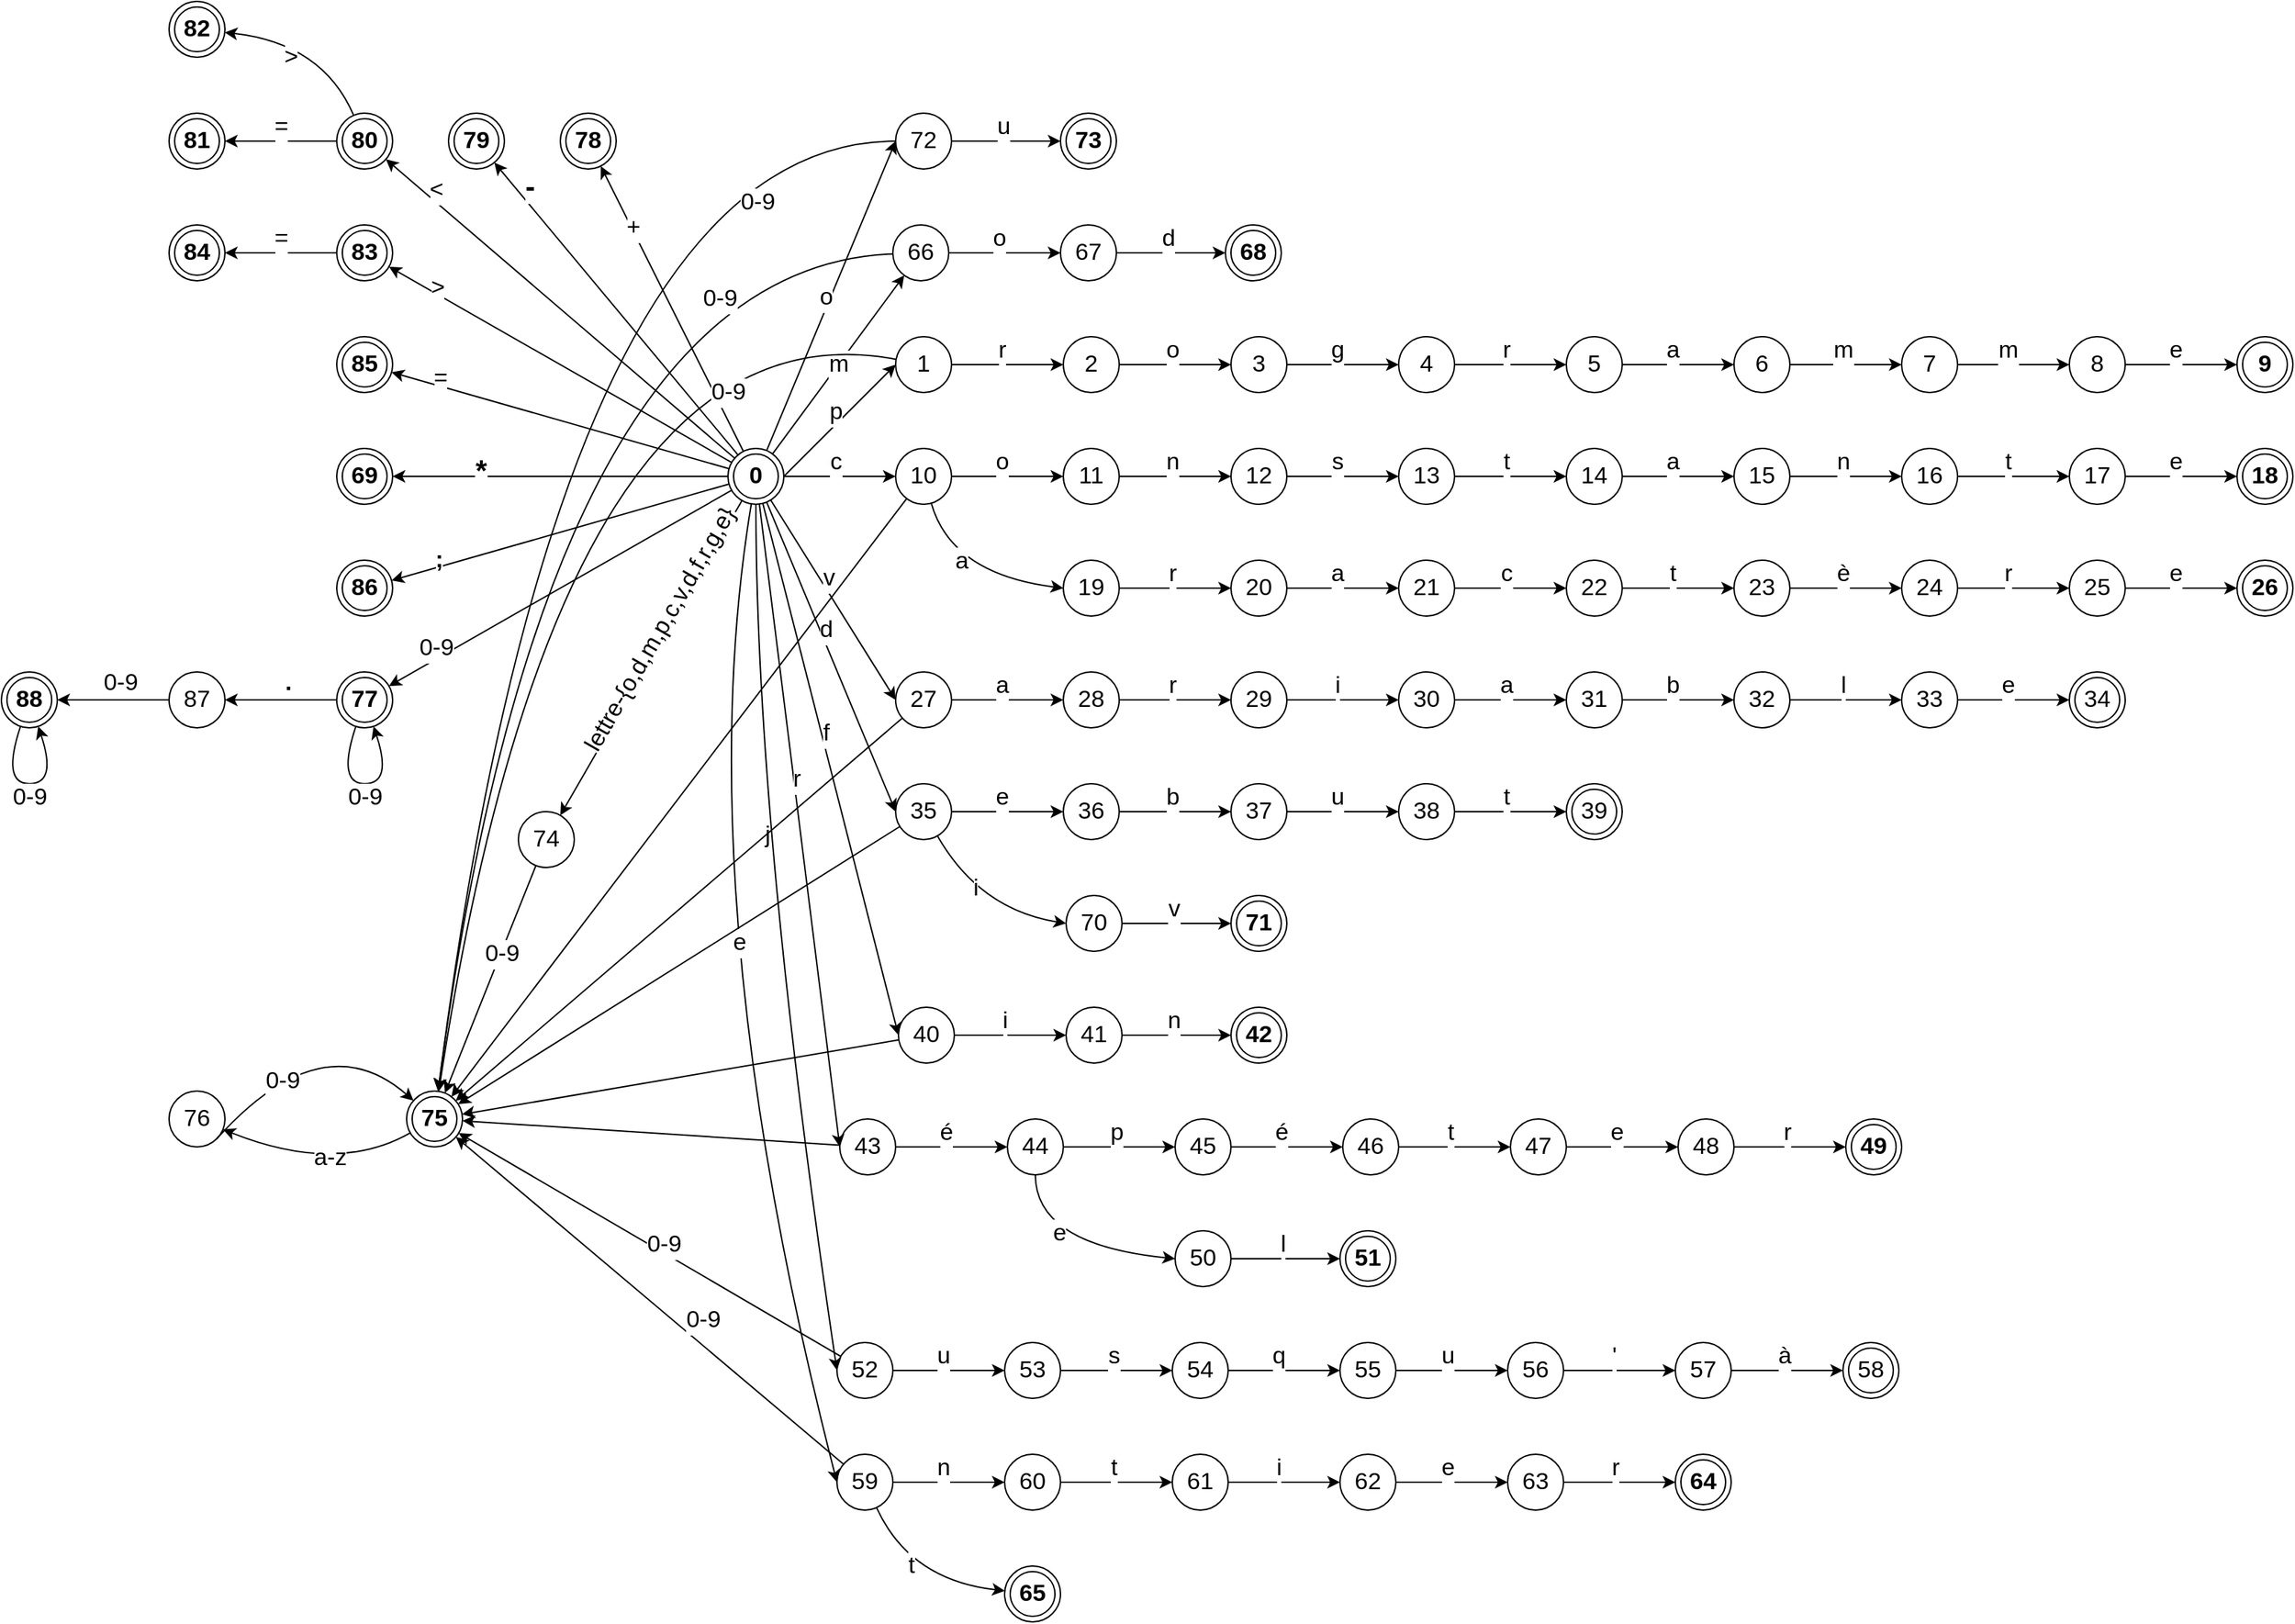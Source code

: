 <mxfile version="25.0.3">
  <diagram name="Page-1" id="1OBKafcn7vUaeqVtVAz-">
    <mxGraphModel dx="3384" dy="2267" grid="1" gridSize="10" guides="1" tooltips="1" connect="1" arrows="1" fold="1" page="1" pageScale="1" pageWidth="850" pageHeight="1100" math="0" shadow="0">
      <root>
        <mxCell id="0" />
        <mxCell id="1" parent="0" />
        <mxCell id="J5Li6relta-b_0hQ9GDX-1" value="&lt;b&gt;0&lt;/b&gt;" style="ellipse;shape=doubleEllipse;whiteSpace=wrap;html=1;aspect=fixed;fontSize=17;" parent="1" vertex="1">
          <mxGeometry x="-240" y="280" width="40" height="40" as="geometry" />
        </mxCell>
        <mxCell id="J5Li6relta-b_0hQ9GDX-2" value="1" style="ellipse;whiteSpace=wrap;html=1;aspect=fixed;fontSize=17;" parent="1" vertex="1">
          <mxGeometry x="-120" y="200" width="40" height="40" as="geometry" />
        </mxCell>
        <mxCell id="J5Li6relta-b_0hQ9GDX-6" value="" style="curved=1;endArrow=classic;html=1;rounded=0;entryX=0;entryY=0.5;entryDx=0;entryDy=0;exitX=1;exitY=0.5;exitDx=0;exitDy=0;fontSize=17;" parent="1" source="J5Li6relta-b_0hQ9GDX-1" target="J5Li6relta-b_0hQ9GDX-2" edge="1">
          <mxGeometry width="50" height="50" relative="1" as="geometry">
            <mxPoint x="-270" y="390" as="sourcePoint" />
            <mxPoint x="-220" y="340" as="targetPoint" />
            <Array as="points" />
          </mxGeometry>
        </mxCell>
        <mxCell id="J5Li6relta-b_0hQ9GDX-14" value="&lt;font&gt;p&lt;/font&gt;" style="edgeLabel;html=1;align=center;verticalAlign=middle;resizable=0;points=[];fontSize=17;" parent="J5Li6relta-b_0hQ9GDX-6" vertex="1" connectable="0">
          <mxGeometry x="-0.087" relative="1" as="geometry">
            <mxPoint y="-10" as="offset" />
          </mxGeometry>
        </mxCell>
        <mxCell id="J5Li6relta-b_0hQ9GDX-10" value="2" style="ellipse;whiteSpace=wrap;html=1;aspect=fixed;fontSize=17;" parent="1" vertex="1">
          <mxGeometry y="200" width="40" height="40" as="geometry" />
        </mxCell>
        <mxCell id="J5Li6relta-b_0hQ9GDX-11" value="" style="curved=1;endArrow=classic;html=1;rounded=0;entryX=0;entryY=0.5;entryDx=0;entryDy=0;exitX=1;exitY=0.5;exitDx=0;exitDy=0;fontSize=17;" parent="1" source="J5Li6relta-b_0hQ9GDX-2" target="J5Li6relta-b_0hQ9GDX-10" edge="1">
          <mxGeometry width="50" height="50" relative="1" as="geometry">
            <mxPoint x="-60" y="240" as="sourcePoint" />
            <mxPoint x="-70" y="260" as="targetPoint" />
            <Array as="points" />
          </mxGeometry>
        </mxCell>
        <mxCell id="J5Li6relta-b_0hQ9GDX-13" value="&lt;font&gt;r&lt;/font&gt;" style="edgeLabel;html=1;align=center;verticalAlign=middle;resizable=0;points=[];fontSize=17;" parent="J5Li6relta-b_0hQ9GDX-11" vertex="1" connectable="0">
          <mxGeometry x="-0.107" y="-1" relative="1" as="geometry">
            <mxPoint y="-11" as="offset" />
          </mxGeometry>
        </mxCell>
        <mxCell id="J5Li6relta-b_0hQ9GDX-20" value="3" style="ellipse;whiteSpace=wrap;html=1;aspect=fixed;fontSize=17;" parent="1" vertex="1">
          <mxGeometry x="120" y="200" width="40" height="40" as="geometry" />
        </mxCell>
        <mxCell id="J5Li6relta-b_0hQ9GDX-21" value="" style="curved=1;endArrow=classic;html=1;rounded=0;entryX=0;entryY=0.5;entryDx=0;entryDy=0;exitX=1;exitY=0.5;exitDx=0;exitDy=0;fontSize=17;" parent="1" target="J5Li6relta-b_0hQ9GDX-20" edge="1">
          <mxGeometry width="50" height="50" relative="1" as="geometry">
            <mxPoint x="40" y="220" as="sourcePoint" />
            <mxPoint x="20" y="260" as="targetPoint" />
            <Array as="points" />
          </mxGeometry>
        </mxCell>
        <mxCell id="J5Li6relta-b_0hQ9GDX-22" value="&lt;span&gt;o&lt;/span&gt;" style="edgeLabel;html=1;align=center;verticalAlign=middle;resizable=0;points=[];fontSize=17;" parent="J5Li6relta-b_0hQ9GDX-21" vertex="1" connectable="0">
          <mxGeometry x="-0.087" relative="1" as="geometry">
            <mxPoint x="1" y="-10" as="offset" />
          </mxGeometry>
        </mxCell>
        <mxCell id="J5Li6relta-b_0hQ9GDX-23" value="4" style="ellipse;whiteSpace=wrap;html=1;aspect=fixed;fontSize=17;" parent="1" vertex="1">
          <mxGeometry x="240" y="200" width="40" height="40" as="geometry" />
        </mxCell>
        <mxCell id="J5Li6relta-b_0hQ9GDX-24" value="" style="curved=1;endArrow=classic;html=1;rounded=0;entryX=0;entryY=0.5;entryDx=0;entryDy=0;exitX=1;exitY=0.5;exitDx=0;exitDy=0;fontSize=17;" parent="1" source="J5Li6relta-b_0hQ9GDX-20" target="J5Li6relta-b_0hQ9GDX-23" edge="1">
          <mxGeometry width="50" height="50" relative="1" as="geometry">
            <mxPoint x="180" y="240" as="sourcePoint" />
            <mxPoint x="170" y="260" as="targetPoint" />
            <Array as="points" />
          </mxGeometry>
        </mxCell>
        <mxCell id="J5Li6relta-b_0hQ9GDX-25" value="&lt;font&gt;g&lt;/font&gt;" style="edgeLabel;html=1;align=center;verticalAlign=middle;resizable=0;points=[];fontSize=17;" parent="J5Li6relta-b_0hQ9GDX-24" vertex="1" connectable="0">
          <mxGeometry x="-0.107" y="-1" relative="1" as="geometry">
            <mxPoint y="-11" as="offset" />
          </mxGeometry>
        </mxCell>
        <mxCell id="J5Li6relta-b_0hQ9GDX-27" value="5" style="ellipse;whiteSpace=wrap;html=1;aspect=fixed;fontSize=17;" parent="1" vertex="1">
          <mxGeometry x="360" y="200" width="40" height="40" as="geometry" />
        </mxCell>
        <mxCell id="J5Li6relta-b_0hQ9GDX-28" value="" style="curved=1;endArrow=classic;html=1;rounded=0;entryX=0;entryY=0.5;entryDx=0;entryDy=0;fontSize=17;" parent="1" source="J5Li6relta-b_0hQ9GDX-23" target="J5Li6relta-b_0hQ9GDX-27" edge="1">
          <mxGeometry width="50" height="50" relative="1" as="geometry">
            <mxPoint x="280" y="220" as="sourcePoint" />
            <mxPoint x="260" y="260" as="targetPoint" />
            <Array as="points" />
          </mxGeometry>
        </mxCell>
        <mxCell id="J5Li6relta-b_0hQ9GDX-29" value="r" style="edgeLabel;html=1;align=center;verticalAlign=middle;resizable=0;points=[];fontSize=17;" parent="J5Li6relta-b_0hQ9GDX-28" vertex="1" connectable="0">
          <mxGeometry x="-0.087" relative="1" as="geometry">
            <mxPoint y="-10" as="offset" />
          </mxGeometry>
        </mxCell>
        <mxCell id="J5Li6relta-b_0hQ9GDX-30" value="6" style="ellipse;whiteSpace=wrap;html=1;aspect=fixed;fontSize=17;" parent="1" vertex="1">
          <mxGeometry x="480" y="200" width="40" height="40" as="geometry" />
        </mxCell>
        <mxCell id="J5Li6relta-b_0hQ9GDX-31" value="" style="curved=1;endArrow=classic;html=1;rounded=0;entryX=0;entryY=0.5;entryDx=0;entryDy=0;exitX=1;exitY=0.5;exitDx=0;exitDy=0;fontSize=17;" parent="1" source="J5Li6relta-b_0hQ9GDX-27" target="J5Li6relta-b_0hQ9GDX-30" edge="1">
          <mxGeometry width="50" height="50" relative="1" as="geometry">
            <mxPoint x="420" y="240" as="sourcePoint" />
            <mxPoint x="410" y="260" as="targetPoint" />
            <Array as="points" />
          </mxGeometry>
        </mxCell>
        <mxCell id="J5Li6relta-b_0hQ9GDX-32" value="a" style="edgeLabel;html=1;align=center;verticalAlign=middle;resizable=0;points=[];fontSize=17;" parent="J5Li6relta-b_0hQ9GDX-31" vertex="1" connectable="0">
          <mxGeometry x="-0.107" y="-1" relative="1" as="geometry">
            <mxPoint y="-11" as="offset" />
          </mxGeometry>
        </mxCell>
        <mxCell id="J5Li6relta-b_0hQ9GDX-33" value="7" style="ellipse;whiteSpace=wrap;html=1;aspect=fixed;fontSize=17;" parent="1" vertex="1">
          <mxGeometry x="600" y="200" width="40" height="40" as="geometry" />
        </mxCell>
        <mxCell id="J5Li6relta-b_0hQ9GDX-34" value="" style="curved=1;endArrow=classic;html=1;rounded=0;entryX=0;entryY=0.5;entryDx=0;entryDy=0;exitX=1;exitY=0.5;exitDx=0;exitDy=0;fontSize=17;" parent="1" target="J5Li6relta-b_0hQ9GDX-33" edge="1">
          <mxGeometry width="50" height="50" relative="1" as="geometry">
            <mxPoint x="520" y="220" as="sourcePoint" />
            <mxPoint x="500" y="260" as="targetPoint" />
            <Array as="points" />
          </mxGeometry>
        </mxCell>
        <mxCell id="J5Li6relta-b_0hQ9GDX-35" value="m" style="edgeLabel;html=1;align=center;verticalAlign=middle;resizable=0;points=[];fontSize=17;" parent="J5Li6relta-b_0hQ9GDX-34" vertex="1" connectable="0">
          <mxGeometry x="-0.087" relative="1" as="geometry">
            <mxPoint x="1" y="-10" as="offset" />
          </mxGeometry>
        </mxCell>
        <mxCell id="J5Li6relta-b_0hQ9GDX-36" value="8" style="ellipse;whiteSpace=wrap;html=1;aspect=fixed;fontSize=17;" parent="1" vertex="1">
          <mxGeometry x="720" y="200" width="40" height="40" as="geometry" />
        </mxCell>
        <mxCell id="J5Li6relta-b_0hQ9GDX-37" value="" style="curved=1;endArrow=classic;html=1;rounded=0;entryX=0;entryY=0.5;entryDx=0;entryDy=0;exitX=1;exitY=0.5;exitDx=0;exitDy=0;fontSize=17;" parent="1" source="J5Li6relta-b_0hQ9GDX-33" target="J5Li6relta-b_0hQ9GDX-36" edge="1">
          <mxGeometry width="50" height="50" relative="1" as="geometry">
            <mxPoint x="660" y="240" as="sourcePoint" />
            <mxPoint x="650" y="260" as="targetPoint" />
            <Array as="points" />
          </mxGeometry>
        </mxCell>
        <mxCell id="J5Li6relta-b_0hQ9GDX-38" value="m" style="edgeLabel;html=1;align=center;verticalAlign=middle;resizable=0;points=[];fontSize=17;" parent="J5Li6relta-b_0hQ9GDX-37" vertex="1" connectable="0">
          <mxGeometry x="-0.107" y="-1" relative="1" as="geometry">
            <mxPoint y="-11" as="offset" />
          </mxGeometry>
        </mxCell>
        <mxCell id="J5Li6relta-b_0hQ9GDX-40" value="" style="curved=1;endArrow=classic;html=1;rounded=0;fontSize=17;" parent="1" source="J5Li6relta-b_0hQ9GDX-36" target="J5Li6relta-b_0hQ9GDX-42" edge="1">
          <mxGeometry width="50" height="50" relative="1" as="geometry">
            <mxPoint x="760" y="220" as="sourcePoint" />
            <mxPoint x="840.0" y="220" as="targetPoint" />
            <Array as="points" />
          </mxGeometry>
        </mxCell>
        <mxCell id="J5Li6relta-b_0hQ9GDX-41" value="e" style="edgeLabel;html=1;align=center;verticalAlign=middle;resizable=0;points=[];fontSize=17;" parent="J5Li6relta-b_0hQ9GDX-40" vertex="1" connectable="0">
          <mxGeometry x="-0.107" y="-1" relative="1" as="geometry">
            <mxPoint y="-11" as="offset" />
          </mxGeometry>
        </mxCell>
        <mxCell id="J5Li6relta-b_0hQ9GDX-42" value="9" style="ellipse;shape=doubleEllipse;whiteSpace=wrap;html=1;aspect=fixed;fontStyle=1;fontSize=17;" parent="1" vertex="1">
          <mxGeometry x="840" y="200" width="40" height="40" as="geometry" />
        </mxCell>
        <mxCell id="J5Li6relta-b_0hQ9GDX-45" value="10" style="ellipse;whiteSpace=wrap;html=1;aspect=fixed;fontSize=17;" parent="1" vertex="1">
          <mxGeometry x="-120" y="280" width="40" height="40" as="geometry" />
        </mxCell>
        <mxCell id="J5Li6relta-b_0hQ9GDX-46" value="" style="curved=1;endArrow=classic;html=1;rounded=0;entryX=0;entryY=0.5;entryDx=0;entryDy=0;fontSize=17;" parent="1" source="J5Li6relta-b_0hQ9GDX-1" target="J5Li6relta-b_0hQ9GDX-45" edge="1">
          <mxGeometry width="50" height="50" relative="1" as="geometry">
            <mxPoint x="-200" y="380" as="sourcePoint" />
            <mxPoint x="-220" y="420" as="targetPoint" />
            <Array as="points" />
          </mxGeometry>
        </mxCell>
        <mxCell id="J5Li6relta-b_0hQ9GDX-47" value="c" style="edgeLabel;html=1;align=center;verticalAlign=middle;resizable=0;points=[];fontSize=17;" parent="J5Li6relta-b_0hQ9GDX-46" vertex="1" connectable="0">
          <mxGeometry x="-0.087" relative="1" as="geometry">
            <mxPoint y="-10" as="offset" />
          </mxGeometry>
        </mxCell>
        <mxCell id="J5Li6relta-b_0hQ9GDX-48" value="11" style="ellipse;whiteSpace=wrap;html=1;aspect=fixed;fontSize=17;" parent="1" vertex="1">
          <mxGeometry y="280" width="40" height="40" as="geometry" />
        </mxCell>
        <mxCell id="J5Li6relta-b_0hQ9GDX-49" value="" style="curved=1;endArrow=classic;html=1;rounded=0;entryX=0;entryY=0.5;entryDx=0;entryDy=0;exitX=1;exitY=0.5;exitDx=0;exitDy=0;fontSize=17;" parent="1" source="J5Li6relta-b_0hQ9GDX-45" target="J5Li6relta-b_0hQ9GDX-48" edge="1">
          <mxGeometry width="50" height="50" relative="1" as="geometry">
            <mxPoint x="-60" y="320" as="sourcePoint" />
            <mxPoint x="-70" y="340" as="targetPoint" />
            <Array as="points" />
          </mxGeometry>
        </mxCell>
        <mxCell id="J5Li6relta-b_0hQ9GDX-50" value="o" style="edgeLabel;html=1;align=center;verticalAlign=middle;resizable=0;points=[];fontSize=17;" parent="J5Li6relta-b_0hQ9GDX-49" vertex="1" connectable="0">
          <mxGeometry x="-0.107" y="-1" relative="1" as="geometry">
            <mxPoint y="-11" as="offset" />
          </mxGeometry>
        </mxCell>
        <mxCell id="J5Li6relta-b_0hQ9GDX-51" value="12" style="ellipse;whiteSpace=wrap;html=1;aspect=fixed;fontSize=17;" parent="1" vertex="1">
          <mxGeometry x="120" y="280" width="40" height="40" as="geometry" />
        </mxCell>
        <mxCell id="J5Li6relta-b_0hQ9GDX-52" value="" style="curved=1;endArrow=classic;html=1;rounded=0;entryX=0;entryY=0.5;entryDx=0;entryDy=0;exitX=1;exitY=0.5;exitDx=0;exitDy=0;fontSize=17;" parent="1" target="J5Li6relta-b_0hQ9GDX-51" edge="1">
          <mxGeometry width="50" height="50" relative="1" as="geometry">
            <mxPoint x="40" y="300" as="sourcePoint" />
            <mxPoint x="20" y="340" as="targetPoint" />
            <Array as="points" />
          </mxGeometry>
        </mxCell>
        <mxCell id="J5Li6relta-b_0hQ9GDX-53" value="n" style="edgeLabel;html=1;align=center;verticalAlign=middle;resizable=0;points=[];fontSize=17;" parent="J5Li6relta-b_0hQ9GDX-52" vertex="1" connectable="0">
          <mxGeometry x="-0.087" relative="1" as="geometry">
            <mxPoint x="1" y="-10" as="offset" />
          </mxGeometry>
        </mxCell>
        <mxCell id="J5Li6relta-b_0hQ9GDX-54" value="13" style="ellipse;whiteSpace=wrap;html=1;aspect=fixed;fontSize=17;" parent="1" vertex="1">
          <mxGeometry x="240" y="280" width="40" height="40" as="geometry" />
        </mxCell>
        <mxCell id="J5Li6relta-b_0hQ9GDX-55" value="" style="curved=1;endArrow=classic;html=1;rounded=0;entryX=0;entryY=0.5;entryDx=0;entryDy=0;exitX=1;exitY=0.5;exitDx=0;exitDy=0;fontSize=17;" parent="1" source="J5Li6relta-b_0hQ9GDX-51" target="J5Li6relta-b_0hQ9GDX-54" edge="1">
          <mxGeometry width="50" height="50" relative="1" as="geometry">
            <mxPoint x="180" y="320" as="sourcePoint" />
            <mxPoint x="170" y="340" as="targetPoint" />
            <Array as="points" />
          </mxGeometry>
        </mxCell>
        <mxCell id="J5Li6relta-b_0hQ9GDX-56" value="s" style="edgeLabel;html=1;align=center;verticalAlign=middle;resizable=0;points=[];fontSize=17;" parent="J5Li6relta-b_0hQ9GDX-55" vertex="1" connectable="0">
          <mxGeometry x="-0.107" y="-1" relative="1" as="geometry">
            <mxPoint y="-11" as="offset" />
          </mxGeometry>
        </mxCell>
        <mxCell id="J5Li6relta-b_0hQ9GDX-57" value="14" style="ellipse;whiteSpace=wrap;html=1;aspect=fixed;fontSize=17;" parent="1" vertex="1">
          <mxGeometry x="360" y="280" width="40" height="40" as="geometry" />
        </mxCell>
        <mxCell id="J5Li6relta-b_0hQ9GDX-58" value="" style="curved=1;endArrow=classic;html=1;rounded=0;entryX=0;entryY=0.5;entryDx=0;entryDy=0;fontSize=17;" parent="1" source="J5Li6relta-b_0hQ9GDX-54" target="J5Li6relta-b_0hQ9GDX-57" edge="1">
          <mxGeometry width="50" height="50" relative="1" as="geometry">
            <mxPoint x="280" y="300" as="sourcePoint" />
            <mxPoint x="260" y="340" as="targetPoint" />
            <Array as="points" />
          </mxGeometry>
        </mxCell>
        <mxCell id="J5Li6relta-b_0hQ9GDX-59" value="t" style="edgeLabel;html=1;align=center;verticalAlign=middle;resizable=0;points=[];fontSize=17;" parent="J5Li6relta-b_0hQ9GDX-58" vertex="1" connectable="0">
          <mxGeometry x="-0.087" relative="1" as="geometry">
            <mxPoint y="-10" as="offset" />
          </mxGeometry>
        </mxCell>
        <mxCell id="J5Li6relta-b_0hQ9GDX-60" value="15" style="ellipse;whiteSpace=wrap;html=1;aspect=fixed;fontSize=17;" parent="1" vertex="1">
          <mxGeometry x="480" y="280" width="40" height="40" as="geometry" />
        </mxCell>
        <mxCell id="J5Li6relta-b_0hQ9GDX-61" value="" style="curved=1;endArrow=classic;html=1;rounded=0;entryX=0;entryY=0.5;entryDx=0;entryDy=0;exitX=1;exitY=0.5;exitDx=0;exitDy=0;fontSize=17;" parent="1" source="J5Li6relta-b_0hQ9GDX-57" target="J5Li6relta-b_0hQ9GDX-60" edge="1">
          <mxGeometry width="50" height="50" relative="1" as="geometry">
            <mxPoint x="420" y="320" as="sourcePoint" />
            <mxPoint x="410" y="340" as="targetPoint" />
            <Array as="points" />
          </mxGeometry>
        </mxCell>
        <mxCell id="J5Li6relta-b_0hQ9GDX-62" value="a" style="edgeLabel;html=1;align=center;verticalAlign=middle;resizable=0;points=[];fontSize=17;" parent="J5Li6relta-b_0hQ9GDX-61" vertex="1" connectable="0">
          <mxGeometry x="-0.107" y="-1" relative="1" as="geometry">
            <mxPoint y="-11" as="offset" />
          </mxGeometry>
        </mxCell>
        <mxCell id="J5Li6relta-b_0hQ9GDX-63" value="16" style="ellipse;whiteSpace=wrap;html=1;aspect=fixed;fontSize=17;" parent="1" vertex="1">
          <mxGeometry x="600" y="280" width="40" height="40" as="geometry" />
        </mxCell>
        <mxCell id="J5Li6relta-b_0hQ9GDX-64" value="" style="curved=1;endArrow=classic;html=1;rounded=0;entryX=0;entryY=0.5;entryDx=0;entryDy=0;exitX=1;exitY=0.5;exitDx=0;exitDy=0;fontSize=17;" parent="1" target="J5Li6relta-b_0hQ9GDX-63" edge="1">
          <mxGeometry width="50" height="50" relative="1" as="geometry">
            <mxPoint x="520" y="300" as="sourcePoint" />
            <mxPoint x="500" y="340" as="targetPoint" />
            <Array as="points" />
          </mxGeometry>
        </mxCell>
        <mxCell id="J5Li6relta-b_0hQ9GDX-65" value="n" style="edgeLabel;html=1;align=center;verticalAlign=middle;resizable=0;points=[];fontSize=17;" parent="J5Li6relta-b_0hQ9GDX-64" vertex="1" connectable="0">
          <mxGeometry x="-0.087" relative="1" as="geometry">
            <mxPoint x="1" y="-10" as="offset" />
          </mxGeometry>
        </mxCell>
        <mxCell id="J5Li6relta-b_0hQ9GDX-66" value="17" style="ellipse;whiteSpace=wrap;html=1;aspect=fixed;fontSize=17;" parent="1" vertex="1">
          <mxGeometry x="720" y="280" width="40" height="40" as="geometry" />
        </mxCell>
        <mxCell id="J5Li6relta-b_0hQ9GDX-67" value="" style="curved=1;endArrow=classic;html=1;rounded=0;entryX=0;entryY=0.5;entryDx=0;entryDy=0;exitX=1;exitY=0.5;exitDx=0;exitDy=0;fontSize=17;" parent="1" source="J5Li6relta-b_0hQ9GDX-63" target="J5Li6relta-b_0hQ9GDX-66" edge="1">
          <mxGeometry width="50" height="50" relative="1" as="geometry">
            <mxPoint x="660" y="320" as="sourcePoint" />
            <mxPoint x="650" y="340" as="targetPoint" />
            <Array as="points" />
          </mxGeometry>
        </mxCell>
        <mxCell id="J5Li6relta-b_0hQ9GDX-68" value="t" style="edgeLabel;html=1;align=center;verticalAlign=middle;resizable=0;points=[];fontSize=17;" parent="J5Li6relta-b_0hQ9GDX-67" vertex="1" connectable="0">
          <mxGeometry x="-0.107" y="-1" relative="1" as="geometry">
            <mxPoint y="-11" as="offset" />
          </mxGeometry>
        </mxCell>
        <mxCell id="J5Li6relta-b_0hQ9GDX-69" value="" style="curved=1;endArrow=classic;html=1;rounded=0;fontSize=17;" parent="1" source="J5Li6relta-b_0hQ9GDX-66" target="J5Li6relta-b_0hQ9GDX-71" edge="1">
          <mxGeometry width="50" height="50" relative="1" as="geometry">
            <mxPoint x="760" y="300" as="sourcePoint" />
            <mxPoint x="840.0" y="300" as="targetPoint" />
            <Array as="points" />
          </mxGeometry>
        </mxCell>
        <mxCell id="J5Li6relta-b_0hQ9GDX-70" value="e" style="edgeLabel;html=1;align=center;verticalAlign=middle;resizable=0;points=[];fontSize=17;" parent="J5Li6relta-b_0hQ9GDX-69" vertex="1" connectable="0">
          <mxGeometry x="-0.107" y="-1" relative="1" as="geometry">
            <mxPoint y="-11" as="offset" />
          </mxGeometry>
        </mxCell>
        <mxCell id="J5Li6relta-b_0hQ9GDX-71" value="18" style="ellipse;shape=doubleEllipse;whiteSpace=wrap;html=1;aspect=fixed;fontStyle=1;fontSize=17;" parent="1" vertex="1">
          <mxGeometry x="840" y="280" width="40" height="40" as="geometry" />
        </mxCell>
        <mxCell id="J5Li6relta-b_0hQ9GDX-72" value="27" style="ellipse;whiteSpace=wrap;html=1;aspect=fixed;fontSize=17;" parent="1" vertex="1">
          <mxGeometry x="-120" y="440" width="40" height="40" as="geometry" />
        </mxCell>
        <mxCell id="J5Li6relta-b_0hQ9GDX-73" value="" style="curved=1;endArrow=classic;html=1;rounded=0;entryX=0;entryY=0.5;entryDx=0;entryDy=0;fontSize=17;" parent="1" source="J5Li6relta-b_0hQ9GDX-1" target="J5Li6relta-b_0hQ9GDX-72" edge="1">
          <mxGeometry width="50" height="50" relative="1" as="geometry">
            <mxPoint x="-200" y="460" as="sourcePoint" />
            <mxPoint x="-220" y="500" as="targetPoint" />
            <Array as="points" />
          </mxGeometry>
        </mxCell>
        <mxCell id="J5Li6relta-b_0hQ9GDX-74" value="v" style="edgeLabel;html=1;align=center;verticalAlign=middle;resizable=0;points=[];fontSize=17;" parent="J5Li6relta-b_0hQ9GDX-73" vertex="1" connectable="0">
          <mxGeometry x="-0.087" relative="1" as="geometry">
            <mxPoint y="-10" as="offset" />
          </mxGeometry>
        </mxCell>
        <mxCell id="J5Li6relta-b_0hQ9GDX-75" value="28" style="ellipse;whiteSpace=wrap;html=1;aspect=fixed;fontSize=17;" parent="1" vertex="1">
          <mxGeometry y="440" width="40" height="40" as="geometry" />
        </mxCell>
        <mxCell id="J5Li6relta-b_0hQ9GDX-76" value="" style="curved=1;endArrow=classic;html=1;rounded=0;entryX=0;entryY=0.5;entryDx=0;entryDy=0;exitX=1;exitY=0.5;exitDx=0;exitDy=0;fontSize=17;" parent="1" source="J5Li6relta-b_0hQ9GDX-72" target="J5Li6relta-b_0hQ9GDX-75" edge="1">
          <mxGeometry width="50" height="50" relative="1" as="geometry">
            <mxPoint x="-60" y="480" as="sourcePoint" />
            <mxPoint x="-70" y="500" as="targetPoint" />
            <Array as="points" />
          </mxGeometry>
        </mxCell>
        <mxCell id="J5Li6relta-b_0hQ9GDX-77" value="a" style="edgeLabel;html=1;align=center;verticalAlign=middle;resizable=0;points=[];fontSize=17;" parent="J5Li6relta-b_0hQ9GDX-76" vertex="1" connectable="0">
          <mxGeometry x="-0.107" y="-1" relative="1" as="geometry">
            <mxPoint y="-11" as="offset" />
          </mxGeometry>
        </mxCell>
        <mxCell id="J5Li6relta-b_0hQ9GDX-78" value="29" style="ellipse;whiteSpace=wrap;html=1;aspect=fixed;fontSize=17;" parent="1" vertex="1">
          <mxGeometry x="120" y="440" width="40" height="40" as="geometry" />
        </mxCell>
        <mxCell id="J5Li6relta-b_0hQ9GDX-79" value="" style="curved=1;endArrow=classic;html=1;rounded=0;entryX=0;entryY=0.5;entryDx=0;entryDy=0;exitX=1;exitY=0.5;exitDx=0;exitDy=0;fontSize=17;" parent="1" target="J5Li6relta-b_0hQ9GDX-78" edge="1">
          <mxGeometry width="50" height="50" relative="1" as="geometry">
            <mxPoint x="40" y="460" as="sourcePoint" />
            <mxPoint x="20" y="500" as="targetPoint" />
            <Array as="points" />
          </mxGeometry>
        </mxCell>
        <mxCell id="J5Li6relta-b_0hQ9GDX-80" value="r" style="edgeLabel;html=1;align=center;verticalAlign=middle;resizable=0;points=[];fontSize=17;" parent="J5Li6relta-b_0hQ9GDX-79" vertex="1" connectable="0">
          <mxGeometry x="-0.087" relative="1" as="geometry">
            <mxPoint x="1" y="-10" as="offset" />
          </mxGeometry>
        </mxCell>
        <mxCell id="J5Li6relta-b_0hQ9GDX-81" value="30" style="ellipse;whiteSpace=wrap;html=1;aspect=fixed;fontSize=17;" parent="1" vertex="1">
          <mxGeometry x="240" y="440" width="40" height="40" as="geometry" />
        </mxCell>
        <mxCell id="J5Li6relta-b_0hQ9GDX-82" value="" style="curved=1;endArrow=classic;html=1;rounded=0;entryX=0;entryY=0.5;entryDx=0;entryDy=0;exitX=1;exitY=0.5;exitDx=0;exitDy=0;fontSize=17;" parent="1" source="J5Li6relta-b_0hQ9GDX-78" target="J5Li6relta-b_0hQ9GDX-81" edge="1">
          <mxGeometry width="50" height="50" relative="1" as="geometry">
            <mxPoint x="180" y="480" as="sourcePoint" />
            <mxPoint x="170" y="500" as="targetPoint" />
            <Array as="points" />
          </mxGeometry>
        </mxCell>
        <mxCell id="J5Li6relta-b_0hQ9GDX-83" value="i" style="edgeLabel;html=1;align=center;verticalAlign=middle;resizable=0;points=[];fontSize=17;" parent="J5Li6relta-b_0hQ9GDX-82" vertex="1" connectable="0">
          <mxGeometry x="-0.107" y="-1" relative="1" as="geometry">
            <mxPoint y="-11" as="offset" />
          </mxGeometry>
        </mxCell>
        <mxCell id="J5Li6relta-b_0hQ9GDX-84" value="31" style="ellipse;whiteSpace=wrap;html=1;aspect=fixed;fontSize=17;" parent="1" vertex="1">
          <mxGeometry x="360" y="440" width="40" height="40" as="geometry" />
        </mxCell>
        <mxCell id="J5Li6relta-b_0hQ9GDX-85" value="" style="curved=1;endArrow=classic;html=1;rounded=0;entryX=0;entryY=0.5;entryDx=0;entryDy=0;fontSize=17;" parent="1" source="J5Li6relta-b_0hQ9GDX-81" target="J5Li6relta-b_0hQ9GDX-84" edge="1">
          <mxGeometry width="50" height="50" relative="1" as="geometry">
            <mxPoint x="280" y="460" as="sourcePoint" />
            <mxPoint x="260" y="500" as="targetPoint" />
            <Array as="points" />
          </mxGeometry>
        </mxCell>
        <mxCell id="J5Li6relta-b_0hQ9GDX-86" value="a" style="edgeLabel;html=1;align=center;verticalAlign=middle;resizable=0;points=[];fontSize=17;" parent="J5Li6relta-b_0hQ9GDX-85" vertex="1" connectable="0">
          <mxGeometry x="-0.087" relative="1" as="geometry">
            <mxPoint y="-10" as="offset" />
          </mxGeometry>
        </mxCell>
        <mxCell id="J5Li6relta-b_0hQ9GDX-87" value="32" style="ellipse;whiteSpace=wrap;html=1;aspect=fixed;fontSize=17;" parent="1" vertex="1">
          <mxGeometry x="480" y="440" width="40" height="40" as="geometry" />
        </mxCell>
        <mxCell id="J5Li6relta-b_0hQ9GDX-88" value="" style="curved=1;endArrow=classic;html=1;rounded=0;entryX=0;entryY=0.5;entryDx=0;entryDy=0;exitX=1;exitY=0.5;exitDx=0;exitDy=0;fontSize=17;" parent="1" source="J5Li6relta-b_0hQ9GDX-84" target="J5Li6relta-b_0hQ9GDX-87" edge="1">
          <mxGeometry width="50" height="50" relative="1" as="geometry">
            <mxPoint x="420" y="480" as="sourcePoint" />
            <mxPoint x="410" y="500" as="targetPoint" />
            <Array as="points" />
          </mxGeometry>
        </mxCell>
        <mxCell id="J5Li6relta-b_0hQ9GDX-89" value="b" style="edgeLabel;html=1;align=center;verticalAlign=middle;resizable=0;points=[];fontSize=17;" parent="J5Li6relta-b_0hQ9GDX-88" vertex="1" connectable="0">
          <mxGeometry x="-0.107" y="-1" relative="1" as="geometry">
            <mxPoint y="-11" as="offset" />
          </mxGeometry>
        </mxCell>
        <mxCell id="J5Li6relta-b_0hQ9GDX-90" value="33" style="ellipse;whiteSpace=wrap;html=1;aspect=fixed;fontSize=17;" parent="1" vertex="1">
          <mxGeometry x="600" y="440" width="40" height="40" as="geometry" />
        </mxCell>
        <mxCell id="J5Li6relta-b_0hQ9GDX-91" value="" style="curved=1;endArrow=classic;html=1;rounded=0;entryX=0;entryY=0.5;entryDx=0;entryDy=0;exitX=1;exitY=0.5;exitDx=0;exitDy=0;fontSize=17;" parent="1" target="J5Li6relta-b_0hQ9GDX-90" edge="1">
          <mxGeometry width="50" height="50" relative="1" as="geometry">
            <mxPoint x="520" y="460" as="sourcePoint" />
            <mxPoint x="500" y="500" as="targetPoint" />
            <Array as="points" />
          </mxGeometry>
        </mxCell>
        <mxCell id="J5Li6relta-b_0hQ9GDX-92" value="l" style="edgeLabel;html=1;align=center;verticalAlign=middle;resizable=0;points=[];fontSize=17;" parent="J5Li6relta-b_0hQ9GDX-91" vertex="1" connectable="0">
          <mxGeometry x="-0.087" relative="1" as="geometry">
            <mxPoint x="1" y="-10" as="offset" />
          </mxGeometry>
        </mxCell>
        <mxCell id="J5Li6relta-b_0hQ9GDX-94" value="" style="curved=1;endArrow=classic;html=1;rounded=0;exitX=1;exitY=0.5;exitDx=0;exitDy=0;fontSize=17;" parent="1" source="J5Li6relta-b_0hQ9GDX-90" target="J5Li6relta-b_0hQ9GDX-98" edge="1">
          <mxGeometry width="50" height="50" relative="1" as="geometry">
            <mxPoint x="660" y="480" as="sourcePoint" />
            <mxPoint x="720" y="460" as="targetPoint" />
            <Array as="points" />
          </mxGeometry>
        </mxCell>
        <mxCell id="J5Li6relta-b_0hQ9GDX-95" value="e" style="edgeLabel;html=1;align=center;verticalAlign=middle;resizable=0;points=[];fontSize=17;" parent="J5Li6relta-b_0hQ9GDX-94" vertex="1" connectable="0">
          <mxGeometry x="-0.107" y="-1" relative="1" as="geometry">
            <mxPoint y="-11" as="offset" />
          </mxGeometry>
        </mxCell>
        <mxCell id="J5Li6relta-b_0hQ9GDX-98" value="34" style="ellipse;shape=doubleEllipse;whiteSpace=wrap;html=1;aspect=fixed;fontSize=17;" parent="1" vertex="1">
          <mxGeometry x="720" y="440" width="40" height="40" as="geometry" />
        </mxCell>
        <mxCell id="J5Li6relta-b_0hQ9GDX-99" value="35" style="ellipse;whiteSpace=wrap;html=1;aspect=fixed;fontSize=17;" parent="1" vertex="1">
          <mxGeometry x="-120" y="520" width="40" height="40" as="geometry" />
        </mxCell>
        <mxCell id="J5Li6relta-b_0hQ9GDX-100" value="" style="curved=1;endArrow=classic;html=1;rounded=0;entryX=0;entryY=0.5;entryDx=0;entryDy=0;fontSize=17;" parent="1" source="J5Li6relta-b_0hQ9GDX-1" target="J5Li6relta-b_0hQ9GDX-99" edge="1">
          <mxGeometry width="50" height="50" relative="1" as="geometry">
            <mxPoint x="-206" y="474" as="sourcePoint" />
            <mxPoint x="-220" y="580" as="targetPoint" />
          </mxGeometry>
        </mxCell>
        <mxCell id="J5Li6relta-b_0hQ9GDX-101" value="d" style="edgeLabel;html=1;align=center;verticalAlign=middle;resizable=0;points=[];fontSize=17;" parent="J5Li6relta-b_0hQ9GDX-100" vertex="1" connectable="0">
          <mxGeometry x="-0.087" relative="1" as="geometry">
            <mxPoint y="-10" as="offset" />
          </mxGeometry>
        </mxCell>
        <mxCell id="J5Li6relta-b_0hQ9GDX-102" value="36" style="ellipse;whiteSpace=wrap;html=1;aspect=fixed;fontSize=17;" parent="1" vertex="1">
          <mxGeometry y="520" width="40" height="40" as="geometry" />
        </mxCell>
        <mxCell id="J5Li6relta-b_0hQ9GDX-103" value="" style="curved=1;endArrow=classic;html=1;rounded=0;entryX=0;entryY=0.5;entryDx=0;entryDy=0;exitX=1;exitY=0.5;exitDx=0;exitDy=0;fontSize=17;" parent="1" source="J5Li6relta-b_0hQ9GDX-99" target="J5Li6relta-b_0hQ9GDX-102" edge="1">
          <mxGeometry width="50" height="50" relative="1" as="geometry">
            <mxPoint x="-60" y="560" as="sourcePoint" />
            <mxPoint x="-70" y="580" as="targetPoint" />
            <Array as="points" />
          </mxGeometry>
        </mxCell>
        <mxCell id="J5Li6relta-b_0hQ9GDX-104" value="e" style="edgeLabel;html=1;align=center;verticalAlign=middle;resizable=0;points=[];fontSize=17;" parent="J5Li6relta-b_0hQ9GDX-103" vertex="1" connectable="0">
          <mxGeometry x="-0.107" y="-1" relative="1" as="geometry">
            <mxPoint y="-11" as="offset" />
          </mxGeometry>
        </mxCell>
        <mxCell id="J5Li6relta-b_0hQ9GDX-105" value="37" style="ellipse;whiteSpace=wrap;html=1;aspect=fixed;fontSize=17;" parent="1" vertex="1">
          <mxGeometry x="120" y="520" width="40" height="40" as="geometry" />
        </mxCell>
        <mxCell id="J5Li6relta-b_0hQ9GDX-106" value="" style="curved=1;endArrow=classic;html=1;rounded=0;entryX=0;entryY=0.5;entryDx=0;entryDy=0;exitX=1;exitY=0.5;exitDx=0;exitDy=0;fontSize=17;" parent="1" target="J5Li6relta-b_0hQ9GDX-105" edge="1">
          <mxGeometry width="50" height="50" relative="1" as="geometry">
            <mxPoint x="40" y="540" as="sourcePoint" />
            <mxPoint x="20" y="580" as="targetPoint" />
            <Array as="points" />
          </mxGeometry>
        </mxCell>
        <mxCell id="J5Li6relta-b_0hQ9GDX-107" value="b" style="edgeLabel;html=1;align=center;verticalAlign=middle;resizable=0;points=[];fontSize=17;" parent="J5Li6relta-b_0hQ9GDX-106" vertex="1" connectable="0">
          <mxGeometry x="-0.087" relative="1" as="geometry">
            <mxPoint x="1" y="-10" as="offset" />
          </mxGeometry>
        </mxCell>
        <mxCell id="J5Li6relta-b_0hQ9GDX-108" value="38" style="ellipse;whiteSpace=wrap;html=1;aspect=fixed;fontSize=17;" parent="1" vertex="1">
          <mxGeometry x="240" y="520" width="40" height="40" as="geometry" />
        </mxCell>
        <mxCell id="J5Li6relta-b_0hQ9GDX-109" value="" style="curved=1;endArrow=classic;html=1;rounded=0;entryX=0;entryY=0.5;entryDx=0;entryDy=0;exitX=1;exitY=0.5;exitDx=0;exitDy=0;fontSize=17;" parent="1" source="J5Li6relta-b_0hQ9GDX-105" target="J5Li6relta-b_0hQ9GDX-108" edge="1">
          <mxGeometry width="50" height="50" relative="1" as="geometry">
            <mxPoint x="180" y="560" as="sourcePoint" />
            <mxPoint x="170" y="580" as="targetPoint" />
            <Array as="points" />
          </mxGeometry>
        </mxCell>
        <mxCell id="J5Li6relta-b_0hQ9GDX-110" value="u" style="edgeLabel;html=1;align=center;verticalAlign=middle;resizable=0;points=[];fontSize=17;" parent="J5Li6relta-b_0hQ9GDX-109" vertex="1" connectable="0">
          <mxGeometry x="-0.107" y="-1" relative="1" as="geometry">
            <mxPoint y="-11" as="offset" />
          </mxGeometry>
        </mxCell>
        <mxCell id="J5Li6relta-b_0hQ9GDX-112" value="" style="curved=1;endArrow=classic;html=1;rounded=0;fontSize=17;" parent="1" source="J5Li6relta-b_0hQ9GDX-108" target="J5Li6relta-b_0hQ9GDX-125" edge="1">
          <mxGeometry width="50" height="50" relative="1" as="geometry">
            <mxPoint x="280" y="540" as="sourcePoint" />
            <mxPoint x="360" y="540" as="targetPoint" />
            <Array as="points" />
          </mxGeometry>
        </mxCell>
        <mxCell id="J5Li6relta-b_0hQ9GDX-113" value="t" style="edgeLabel;html=1;align=center;verticalAlign=middle;resizable=0;points=[];fontSize=17;" parent="J5Li6relta-b_0hQ9GDX-112" vertex="1" connectable="0">
          <mxGeometry x="-0.087" relative="1" as="geometry">
            <mxPoint y="-10" as="offset" />
          </mxGeometry>
        </mxCell>
        <mxCell id="J5Li6relta-b_0hQ9GDX-125" value="39" style="ellipse;shape=doubleEllipse;whiteSpace=wrap;html=1;aspect=fixed;fontSize=17;" parent="1" vertex="1">
          <mxGeometry x="360" y="520" width="40" height="40" as="geometry" />
        </mxCell>
        <mxCell id="J5Li6relta-b_0hQ9GDX-182" value="40" style="ellipse;whiteSpace=wrap;html=1;aspect=fixed;fontSize=17;" parent="1" vertex="1">
          <mxGeometry x="-118" y="680" width="40" height="40" as="geometry" />
        </mxCell>
        <mxCell id="J5Li6relta-b_0hQ9GDX-183" value="" style="curved=1;endArrow=classic;html=1;rounded=0;entryX=0;entryY=0.5;entryDx=0;entryDy=0;fontSize=17;" parent="1" source="J5Li6relta-b_0hQ9GDX-1" target="J5Li6relta-b_0hQ9GDX-182" edge="1">
          <mxGeometry width="50" height="50" relative="1" as="geometry">
            <mxPoint x="-198" y="620" as="sourcePoint" />
            <mxPoint x="-218" y="660" as="targetPoint" />
            <Array as="points" />
          </mxGeometry>
        </mxCell>
        <mxCell id="J5Li6relta-b_0hQ9GDX-184" value="f" style="edgeLabel;html=1;align=center;verticalAlign=middle;resizable=0;points=[];fontSize=17;" parent="J5Li6relta-b_0hQ9GDX-183" vertex="1" connectable="0">
          <mxGeometry x="-0.087" relative="1" as="geometry">
            <mxPoint y="-10" as="offset" />
          </mxGeometry>
        </mxCell>
        <mxCell id="J5Li6relta-b_0hQ9GDX-185" value="41" style="ellipse;whiteSpace=wrap;html=1;aspect=fixed;fontSize=17;" parent="1" vertex="1">
          <mxGeometry x="2" y="680" width="40" height="40" as="geometry" />
        </mxCell>
        <mxCell id="J5Li6relta-b_0hQ9GDX-186" value="" style="curved=1;endArrow=classic;html=1;rounded=0;entryX=0;entryY=0.5;entryDx=0;entryDy=0;exitX=1;exitY=0.5;exitDx=0;exitDy=0;fontSize=17;" parent="1" source="J5Li6relta-b_0hQ9GDX-182" target="J5Li6relta-b_0hQ9GDX-185" edge="1">
          <mxGeometry width="50" height="50" relative="1" as="geometry">
            <mxPoint x="-58" y="720" as="sourcePoint" />
            <mxPoint x="-68" y="740" as="targetPoint" />
            <Array as="points" />
          </mxGeometry>
        </mxCell>
        <mxCell id="J5Li6relta-b_0hQ9GDX-187" value="i" style="edgeLabel;html=1;align=center;verticalAlign=middle;resizable=0;points=[];fontSize=17;" parent="J5Li6relta-b_0hQ9GDX-186" vertex="1" connectable="0">
          <mxGeometry x="-0.107" y="-1" relative="1" as="geometry">
            <mxPoint y="-11" as="offset" />
          </mxGeometry>
        </mxCell>
        <mxCell id="J5Li6relta-b_0hQ9GDX-189" value="" style="curved=1;endArrow=classic;html=1;rounded=0;exitX=1;exitY=0.5;exitDx=0;exitDy=0;fontSize=17;" parent="1" target="J5Li6relta-b_0hQ9GDX-208" edge="1">
          <mxGeometry width="50" height="50" relative="1" as="geometry">
            <mxPoint x="42" y="700" as="sourcePoint" />
            <mxPoint x="122" y="700" as="targetPoint" />
            <Array as="points" />
          </mxGeometry>
        </mxCell>
        <mxCell id="J5Li6relta-b_0hQ9GDX-190" value="n" style="edgeLabel;html=1;align=center;verticalAlign=middle;resizable=0;points=[];fontSize=17;" parent="J5Li6relta-b_0hQ9GDX-189" vertex="1" connectable="0">
          <mxGeometry x="-0.087" relative="1" as="geometry">
            <mxPoint x="1" y="-10" as="offset" />
          </mxGeometry>
        </mxCell>
        <mxCell id="J5Li6relta-b_0hQ9GDX-208" value="42" style="ellipse;shape=doubleEllipse;whiteSpace=wrap;html=1;aspect=fixed;fontStyle=1;fontSize=17;" parent="1" vertex="1">
          <mxGeometry x="120" y="680" width="40" height="40" as="geometry" />
        </mxCell>
        <mxCell id="J5Li6relta-b_0hQ9GDX-209" value="43" style="ellipse;whiteSpace=wrap;html=1;aspect=fixed;fontSize=17;" parent="1" vertex="1">
          <mxGeometry x="-160" y="760" width="40" height="40" as="geometry" />
        </mxCell>
        <mxCell id="J5Li6relta-b_0hQ9GDX-210" value="" style="curved=1;endArrow=classic;html=1;rounded=0;entryX=0;entryY=0.5;entryDx=0;entryDy=0;fontSize=17;" parent="1" source="J5Li6relta-b_0hQ9GDX-1" target="J5Li6relta-b_0hQ9GDX-209" edge="1">
          <mxGeometry width="50" height="50" relative="1" as="geometry">
            <mxPoint x="-202" y="632" as="sourcePoint" />
            <mxPoint x="-218" y="740" as="targetPoint" />
            <Array as="points" />
          </mxGeometry>
        </mxCell>
        <mxCell id="J5Li6relta-b_0hQ9GDX-211" value="r" style="edgeLabel;html=1;align=center;verticalAlign=middle;resizable=0;points=[];fontSize=17;" parent="J5Li6relta-b_0hQ9GDX-210" vertex="1" connectable="0">
          <mxGeometry x="-0.087" relative="1" as="geometry">
            <mxPoint y="-13" as="offset" />
          </mxGeometry>
        </mxCell>
        <mxCell id="J5Li6relta-b_0hQ9GDX-212" value="44" style="ellipse;whiteSpace=wrap;html=1;aspect=fixed;fontSize=17;" parent="1" vertex="1">
          <mxGeometry x="-40" y="760" width="40" height="40" as="geometry" />
        </mxCell>
        <mxCell id="J5Li6relta-b_0hQ9GDX-213" value="" style="curved=1;endArrow=classic;html=1;rounded=0;entryX=0;entryY=0.5;entryDx=0;entryDy=0;exitX=1;exitY=0.5;exitDx=0;exitDy=0;fontSize=17;" parent="1" source="J5Li6relta-b_0hQ9GDX-209" target="J5Li6relta-b_0hQ9GDX-212" edge="1">
          <mxGeometry width="50" height="50" relative="1" as="geometry">
            <mxPoint x="-100" y="800" as="sourcePoint" />
            <mxPoint x="-110" y="820" as="targetPoint" />
            <Array as="points" />
          </mxGeometry>
        </mxCell>
        <mxCell id="J5Li6relta-b_0hQ9GDX-214" value="é" style="edgeLabel;html=1;align=center;verticalAlign=middle;resizable=0;points=[];fontSize=17;" parent="J5Li6relta-b_0hQ9GDX-213" vertex="1" connectable="0">
          <mxGeometry x="-0.107" y="-1" relative="1" as="geometry">
            <mxPoint y="-11" as="offset" />
          </mxGeometry>
        </mxCell>
        <mxCell id="J5Li6relta-b_0hQ9GDX-215" value="45" style="ellipse;whiteSpace=wrap;html=1;aspect=fixed;fontSize=17;" parent="1" vertex="1">
          <mxGeometry x="80" y="760" width="40" height="40" as="geometry" />
        </mxCell>
        <mxCell id="J5Li6relta-b_0hQ9GDX-216" value="" style="curved=1;endArrow=classic;html=1;rounded=0;entryX=0;entryY=0.5;entryDx=0;entryDy=0;exitX=1;exitY=0.5;exitDx=0;exitDy=0;fontSize=17;" parent="1" target="J5Li6relta-b_0hQ9GDX-215" edge="1">
          <mxGeometry width="50" height="50" relative="1" as="geometry">
            <mxPoint y="780" as="sourcePoint" />
            <mxPoint x="-20" y="820" as="targetPoint" />
            <Array as="points" />
          </mxGeometry>
        </mxCell>
        <mxCell id="J5Li6relta-b_0hQ9GDX-217" value="p" style="edgeLabel;html=1;align=center;verticalAlign=middle;resizable=0;points=[];fontSize=17;" parent="J5Li6relta-b_0hQ9GDX-216" vertex="1" connectable="0">
          <mxGeometry x="-0.087" relative="1" as="geometry">
            <mxPoint x="1" y="-10" as="offset" />
          </mxGeometry>
        </mxCell>
        <mxCell id="J5Li6relta-b_0hQ9GDX-218" value="46" style="ellipse;whiteSpace=wrap;html=1;aspect=fixed;fontSize=17;" parent="1" vertex="1">
          <mxGeometry x="200" y="760" width="40" height="40" as="geometry" />
        </mxCell>
        <mxCell id="J5Li6relta-b_0hQ9GDX-219" value="" style="curved=1;endArrow=classic;html=1;rounded=0;entryX=0;entryY=0.5;entryDx=0;entryDy=0;exitX=1;exitY=0.5;exitDx=0;exitDy=0;fontSize=17;" parent="1" source="J5Li6relta-b_0hQ9GDX-215" target="J5Li6relta-b_0hQ9GDX-218" edge="1">
          <mxGeometry width="50" height="50" relative="1" as="geometry">
            <mxPoint x="140" y="800" as="sourcePoint" />
            <mxPoint x="130" y="820" as="targetPoint" />
            <Array as="points" />
          </mxGeometry>
        </mxCell>
        <mxCell id="J5Li6relta-b_0hQ9GDX-220" value="é" style="edgeLabel;html=1;align=center;verticalAlign=middle;resizable=0;points=[];fontSize=17;" parent="J5Li6relta-b_0hQ9GDX-219" vertex="1" connectable="0">
          <mxGeometry x="-0.107" y="-1" relative="1" as="geometry">
            <mxPoint y="-11" as="offset" />
          </mxGeometry>
        </mxCell>
        <mxCell id="J5Li6relta-b_0hQ9GDX-221" value="47" style="ellipse;whiteSpace=wrap;html=1;aspect=fixed;fontSize=17;" parent="1" vertex="1">
          <mxGeometry x="320" y="760" width="40" height="40" as="geometry" />
        </mxCell>
        <mxCell id="J5Li6relta-b_0hQ9GDX-222" value="" style="curved=1;endArrow=classic;html=1;rounded=0;entryX=0;entryY=0.5;entryDx=0;entryDy=0;fontSize=17;" parent="1" source="J5Li6relta-b_0hQ9GDX-218" target="J5Li6relta-b_0hQ9GDX-221" edge="1">
          <mxGeometry width="50" height="50" relative="1" as="geometry">
            <mxPoint x="240" y="780" as="sourcePoint" />
            <mxPoint x="220" y="820" as="targetPoint" />
            <Array as="points" />
          </mxGeometry>
        </mxCell>
        <mxCell id="J5Li6relta-b_0hQ9GDX-223" value="t" style="edgeLabel;html=1;align=center;verticalAlign=middle;resizable=0;points=[];fontSize=17;" parent="J5Li6relta-b_0hQ9GDX-222" vertex="1" connectable="0">
          <mxGeometry x="-0.087" relative="1" as="geometry">
            <mxPoint y="-10" as="offset" />
          </mxGeometry>
        </mxCell>
        <mxCell id="J5Li6relta-b_0hQ9GDX-224" value="48" style="ellipse;whiteSpace=wrap;html=1;aspect=fixed;fontSize=17;" parent="1" vertex="1">
          <mxGeometry x="440" y="760" width="40" height="40" as="geometry" />
        </mxCell>
        <mxCell id="J5Li6relta-b_0hQ9GDX-225" value="" style="curved=1;endArrow=classic;html=1;rounded=0;entryX=0;entryY=0.5;entryDx=0;entryDy=0;exitX=1;exitY=0.5;exitDx=0;exitDy=0;fontSize=17;" parent="1" source="J5Li6relta-b_0hQ9GDX-221" target="J5Li6relta-b_0hQ9GDX-224" edge="1">
          <mxGeometry width="50" height="50" relative="1" as="geometry">
            <mxPoint x="380" y="800" as="sourcePoint" />
            <mxPoint x="370" y="820" as="targetPoint" />
            <Array as="points" />
          </mxGeometry>
        </mxCell>
        <mxCell id="J5Li6relta-b_0hQ9GDX-226" value="e" style="edgeLabel;html=1;align=center;verticalAlign=middle;resizable=0;points=[];fontSize=17;" parent="J5Li6relta-b_0hQ9GDX-225" vertex="1" connectable="0">
          <mxGeometry x="-0.107" y="-1" relative="1" as="geometry">
            <mxPoint y="-11" as="offset" />
          </mxGeometry>
        </mxCell>
        <mxCell id="J5Li6relta-b_0hQ9GDX-228" value="" style="curved=1;endArrow=classic;html=1;rounded=0;exitX=1;exitY=0.5;exitDx=0;exitDy=0;fontSize=17;" parent="1" target="J5Li6relta-b_0hQ9GDX-235" edge="1">
          <mxGeometry width="50" height="50" relative="1" as="geometry">
            <mxPoint x="480" y="780" as="sourcePoint" />
            <mxPoint x="560" y="780" as="targetPoint" />
            <Array as="points" />
          </mxGeometry>
        </mxCell>
        <mxCell id="J5Li6relta-b_0hQ9GDX-229" value="r" style="edgeLabel;html=1;align=center;verticalAlign=middle;resizable=0;points=[];fontSize=17;" parent="J5Li6relta-b_0hQ9GDX-228" vertex="1" connectable="0">
          <mxGeometry x="-0.087" relative="1" as="geometry">
            <mxPoint x="1" y="-10" as="offset" />
          </mxGeometry>
        </mxCell>
        <mxCell id="J5Li6relta-b_0hQ9GDX-235" value="49" style="ellipse;shape=doubleEllipse;whiteSpace=wrap;html=1;aspect=fixed;fontStyle=1;fontSize=17;" parent="1" vertex="1">
          <mxGeometry x="560" y="760" width="40" height="40" as="geometry" />
        </mxCell>
        <mxCell id="J5Li6relta-b_0hQ9GDX-236" value="52" style="ellipse;whiteSpace=wrap;html=1;aspect=fixed;fontSize=17;" parent="1" vertex="1">
          <mxGeometry x="-162" y="920" width="40" height="40" as="geometry" />
        </mxCell>
        <mxCell id="J5Li6relta-b_0hQ9GDX-237" value="" style="curved=1;endArrow=classic;html=1;rounded=0;entryX=0;entryY=0.5;entryDx=0;entryDy=0;fontSize=17;" parent="1" source="J5Li6relta-b_0hQ9GDX-1" target="J5Li6relta-b_0hQ9GDX-236" edge="1">
          <mxGeometry width="50" height="50" relative="1" as="geometry">
            <mxPoint x="-207" y="637" as="sourcePoint" />
            <mxPoint x="-218" y="820" as="targetPoint" />
            <Array as="points">
              <mxPoint x="-220" y="550" />
            </Array>
          </mxGeometry>
        </mxCell>
        <mxCell id="J5Li6relta-b_0hQ9GDX-238" value="j" style="edgeLabel;html=1;align=center;verticalAlign=middle;resizable=0;points=[];fontSize=17;" parent="J5Li6relta-b_0hQ9GDX-237" vertex="1" connectable="0">
          <mxGeometry x="-0.087" relative="1" as="geometry">
            <mxPoint y="-48" as="offset" />
          </mxGeometry>
        </mxCell>
        <mxCell id="J5Li6relta-b_0hQ9GDX-239" value="53" style="ellipse;whiteSpace=wrap;html=1;aspect=fixed;fontSize=17;" parent="1" vertex="1">
          <mxGeometry x="-42" y="920" width="40" height="40" as="geometry" />
        </mxCell>
        <mxCell id="J5Li6relta-b_0hQ9GDX-240" value="" style="curved=1;endArrow=classic;html=1;rounded=0;entryX=0;entryY=0.5;entryDx=0;entryDy=0;exitX=1;exitY=0.5;exitDx=0;exitDy=0;fontSize=17;" parent="1" source="J5Li6relta-b_0hQ9GDX-236" target="J5Li6relta-b_0hQ9GDX-239" edge="1">
          <mxGeometry width="50" height="50" relative="1" as="geometry">
            <mxPoint x="-102" y="960" as="sourcePoint" />
            <mxPoint x="-112" y="980" as="targetPoint" />
            <Array as="points" />
          </mxGeometry>
        </mxCell>
        <mxCell id="J5Li6relta-b_0hQ9GDX-241" value="u" style="edgeLabel;html=1;align=center;verticalAlign=middle;resizable=0;points=[];fontSize=17;" parent="J5Li6relta-b_0hQ9GDX-240" vertex="1" connectable="0">
          <mxGeometry x="-0.107" y="-1" relative="1" as="geometry">
            <mxPoint y="-11" as="offset" />
          </mxGeometry>
        </mxCell>
        <mxCell id="J5Li6relta-b_0hQ9GDX-242" value="54" style="ellipse;whiteSpace=wrap;html=1;aspect=fixed;fontSize=17;" parent="1" vertex="1">
          <mxGeometry x="78" y="920" width="40" height="40" as="geometry" />
        </mxCell>
        <mxCell id="J5Li6relta-b_0hQ9GDX-243" value="" style="curved=1;endArrow=classic;html=1;rounded=0;entryX=0;entryY=0.5;entryDx=0;entryDy=0;exitX=1;exitY=0.5;exitDx=0;exitDy=0;fontSize=17;" parent="1" target="J5Li6relta-b_0hQ9GDX-242" edge="1">
          <mxGeometry width="50" height="50" relative="1" as="geometry">
            <mxPoint x="-2" y="940" as="sourcePoint" />
            <mxPoint x="-22" y="980" as="targetPoint" />
            <Array as="points" />
          </mxGeometry>
        </mxCell>
        <mxCell id="J5Li6relta-b_0hQ9GDX-244" value="s" style="edgeLabel;html=1;align=center;verticalAlign=middle;resizable=0;points=[];fontSize=17;" parent="J5Li6relta-b_0hQ9GDX-243" vertex="1" connectable="0">
          <mxGeometry x="-0.087" relative="1" as="geometry">
            <mxPoint x="1" y="-10" as="offset" />
          </mxGeometry>
        </mxCell>
        <mxCell id="J5Li6relta-b_0hQ9GDX-245" value="55" style="ellipse;whiteSpace=wrap;html=1;aspect=fixed;fontSize=17;" parent="1" vertex="1">
          <mxGeometry x="198" y="920" width="40" height="40" as="geometry" />
        </mxCell>
        <mxCell id="J5Li6relta-b_0hQ9GDX-246" value="" style="curved=1;endArrow=classic;html=1;rounded=0;entryX=0;entryY=0.5;entryDx=0;entryDy=0;exitX=1;exitY=0.5;exitDx=0;exitDy=0;fontSize=17;" parent="1" source="J5Li6relta-b_0hQ9GDX-242" target="J5Li6relta-b_0hQ9GDX-245" edge="1">
          <mxGeometry width="50" height="50" relative="1" as="geometry">
            <mxPoint x="138" y="960" as="sourcePoint" />
            <mxPoint x="128" y="980" as="targetPoint" />
            <Array as="points" />
          </mxGeometry>
        </mxCell>
        <mxCell id="J5Li6relta-b_0hQ9GDX-247" value="q" style="edgeLabel;html=1;align=center;verticalAlign=middle;resizable=0;points=[];fontSize=17;" parent="J5Li6relta-b_0hQ9GDX-246" vertex="1" connectable="0">
          <mxGeometry x="-0.107" y="-1" relative="1" as="geometry">
            <mxPoint y="-11" as="offset" />
          </mxGeometry>
        </mxCell>
        <mxCell id="J5Li6relta-b_0hQ9GDX-248" value="56" style="ellipse;whiteSpace=wrap;html=1;aspect=fixed;fontSize=17;" parent="1" vertex="1">
          <mxGeometry x="318" y="920" width="40" height="40" as="geometry" />
        </mxCell>
        <mxCell id="J5Li6relta-b_0hQ9GDX-249" value="" style="curved=1;endArrow=classic;html=1;rounded=0;entryX=0;entryY=0.5;entryDx=0;entryDy=0;fontSize=17;" parent="1" source="J5Li6relta-b_0hQ9GDX-245" target="J5Li6relta-b_0hQ9GDX-248" edge="1">
          <mxGeometry width="50" height="50" relative="1" as="geometry">
            <mxPoint x="238" y="940" as="sourcePoint" />
            <mxPoint x="218" y="980" as="targetPoint" />
            <Array as="points" />
          </mxGeometry>
        </mxCell>
        <mxCell id="J5Li6relta-b_0hQ9GDX-250" value="u" style="edgeLabel;html=1;align=center;verticalAlign=middle;resizable=0;points=[];fontSize=17;" parent="J5Li6relta-b_0hQ9GDX-249" vertex="1" connectable="0">
          <mxGeometry x="-0.087" relative="1" as="geometry">
            <mxPoint y="-10" as="offset" />
          </mxGeometry>
        </mxCell>
        <mxCell id="J5Li6relta-b_0hQ9GDX-251" value="57" style="ellipse;whiteSpace=wrap;html=1;aspect=fixed;fontSize=17;" parent="1" vertex="1">
          <mxGeometry x="438" y="920" width="40" height="40" as="geometry" />
        </mxCell>
        <mxCell id="J5Li6relta-b_0hQ9GDX-252" value="" style="curved=1;endArrow=classic;html=1;rounded=0;entryX=0;entryY=0.5;entryDx=0;entryDy=0;exitX=1;exitY=0.5;exitDx=0;exitDy=0;fontSize=17;" parent="1" source="J5Li6relta-b_0hQ9GDX-248" target="J5Li6relta-b_0hQ9GDX-251" edge="1">
          <mxGeometry width="50" height="50" relative="1" as="geometry">
            <mxPoint x="378" y="960" as="sourcePoint" />
            <mxPoint x="368" y="980" as="targetPoint" />
            <Array as="points" />
          </mxGeometry>
        </mxCell>
        <mxCell id="J5Li6relta-b_0hQ9GDX-253" value="&#39;" style="edgeLabel;html=1;align=center;verticalAlign=middle;resizable=0;points=[];fontSize=17;" parent="J5Li6relta-b_0hQ9GDX-252" vertex="1" connectable="0">
          <mxGeometry x="-0.107" y="-1" relative="1" as="geometry">
            <mxPoint y="-11" as="offset" />
          </mxGeometry>
        </mxCell>
        <mxCell id="J5Li6relta-b_0hQ9GDX-255" value="" style="curved=1;endArrow=classic;html=1;rounded=0;exitX=1;exitY=0.5;exitDx=0;exitDy=0;fontSize=17;" parent="1" target="J5Li6relta-b_0hQ9GDX-259" edge="1">
          <mxGeometry width="50" height="50" relative="1" as="geometry">
            <mxPoint x="478" y="940" as="sourcePoint" />
            <mxPoint x="558.0" y="940" as="targetPoint" />
            <Array as="points" />
          </mxGeometry>
        </mxCell>
        <mxCell id="J5Li6relta-b_0hQ9GDX-256" value="à" style="edgeLabel;html=1;align=center;verticalAlign=middle;resizable=0;points=[];fontSize=17;" parent="J5Li6relta-b_0hQ9GDX-255" vertex="1" connectable="0">
          <mxGeometry x="-0.087" relative="1" as="geometry">
            <mxPoint x="1" y="-10" as="offset" />
          </mxGeometry>
        </mxCell>
        <mxCell id="J5Li6relta-b_0hQ9GDX-259" value="58" style="ellipse;shape=doubleEllipse;whiteSpace=wrap;html=1;aspect=fixed;fontSize=17;" parent="1" vertex="1">
          <mxGeometry x="558" y="920" width="40" height="40" as="geometry" />
        </mxCell>
        <mxCell id="J5Li6relta-b_0hQ9GDX-260" value="59" style="ellipse;whiteSpace=wrap;html=1;aspect=fixed;fontSize=17;" parent="1" vertex="1">
          <mxGeometry x="-162" y="1000" width="40" height="40" as="geometry" />
        </mxCell>
        <mxCell id="J5Li6relta-b_0hQ9GDX-261" value="" style="curved=1;endArrow=classic;html=1;rounded=0;entryX=0;entryY=0.5;entryDx=0;entryDy=0;fontSize=17;" parent="1" source="J5Li6relta-b_0hQ9GDX-1" target="J5Li6relta-b_0hQ9GDX-260" edge="1">
          <mxGeometry width="50" height="50" relative="1" as="geometry">
            <mxPoint x="-210" y="638" as="sourcePoint" />
            <mxPoint x="-218" y="900" as="targetPoint" />
            <Array as="points">
              <mxPoint x="-270" y="600" />
            </Array>
          </mxGeometry>
        </mxCell>
        <mxCell id="J5Li6relta-b_0hQ9GDX-262" value="e" style="edgeLabel;html=1;align=center;verticalAlign=middle;resizable=0;points=[];fontSize=17;" parent="J5Li6relta-b_0hQ9GDX-261" vertex="1" connectable="0">
          <mxGeometry x="-0.087" relative="1" as="geometry">
            <mxPoint x="27" y="-8" as="offset" />
          </mxGeometry>
        </mxCell>
        <mxCell id="J5Li6relta-b_0hQ9GDX-263" value="60" style="ellipse;whiteSpace=wrap;html=1;aspect=fixed;fontSize=17;" parent="1" vertex="1">
          <mxGeometry x="-42" y="1000" width="40" height="40" as="geometry" />
        </mxCell>
        <mxCell id="J5Li6relta-b_0hQ9GDX-264" value="" style="curved=1;endArrow=classic;html=1;rounded=0;entryX=0;entryY=0.5;entryDx=0;entryDy=0;exitX=1;exitY=0.5;exitDx=0;exitDy=0;fontSize=17;" parent="1" source="J5Li6relta-b_0hQ9GDX-260" target="J5Li6relta-b_0hQ9GDX-263" edge="1">
          <mxGeometry width="50" height="50" relative="1" as="geometry">
            <mxPoint x="-102" y="1040" as="sourcePoint" />
            <mxPoint x="-112" y="1060" as="targetPoint" />
            <Array as="points" />
          </mxGeometry>
        </mxCell>
        <mxCell id="J5Li6relta-b_0hQ9GDX-265" value="n" style="edgeLabel;html=1;align=center;verticalAlign=middle;resizable=0;points=[];fontSize=17;" parent="J5Li6relta-b_0hQ9GDX-264" vertex="1" connectable="0">
          <mxGeometry x="-0.107" y="-1" relative="1" as="geometry">
            <mxPoint y="-11" as="offset" />
          </mxGeometry>
        </mxCell>
        <mxCell id="J5Li6relta-b_0hQ9GDX-266" value="61" style="ellipse;whiteSpace=wrap;html=1;aspect=fixed;fontSize=17;" parent="1" vertex="1">
          <mxGeometry x="78" y="1000" width="40" height="40" as="geometry" />
        </mxCell>
        <mxCell id="J5Li6relta-b_0hQ9GDX-267" value="" style="curved=1;endArrow=classic;html=1;rounded=0;entryX=0;entryY=0.5;entryDx=0;entryDy=0;exitX=1;exitY=0.5;exitDx=0;exitDy=0;fontSize=17;" parent="1" target="J5Li6relta-b_0hQ9GDX-266" edge="1">
          <mxGeometry width="50" height="50" relative="1" as="geometry">
            <mxPoint x="-2" y="1020" as="sourcePoint" />
            <mxPoint x="-22" y="1060" as="targetPoint" />
            <Array as="points" />
          </mxGeometry>
        </mxCell>
        <mxCell id="J5Li6relta-b_0hQ9GDX-268" value="t" style="edgeLabel;html=1;align=center;verticalAlign=middle;resizable=0;points=[];fontSize=17;" parent="J5Li6relta-b_0hQ9GDX-267" vertex="1" connectable="0">
          <mxGeometry x="-0.087" relative="1" as="geometry">
            <mxPoint x="1" y="-10" as="offset" />
          </mxGeometry>
        </mxCell>
        <mxCell id="J5Li6relta-b_0hQ9GDX-269" value="62" style="ellipse;whiteSpace=wrap;html=1;aspect=fixed;fontSize=17;" parent="1" vertex="1">
          <mxGeometry x="198" y="1000" width="40" height="40" as="geometry" />
        </mxCell>
        <mxCell id="J5Li6relta-b_0hQ9GDX-270" value="" style="curved=1;endArrow=classic;html=1;rounded=0;entryX=0;entryY=0.5;entryDx=0;entryDy=0;exitX=1;exitY=0.5;exitDx=0;exitDy=0;fontSize=17;" parent="1" source="J5Li6relta-b_0hQ9GDX-266" target="J5Li6relta-b_0hQ9GDX-269" edge="1">
          <mxGeometry width="50" height="50" relative="1" as="geometry">
            <mxPoint x="138" y="1040" as="sourcePoint" />
            <mxPoint x="128" y="1060" as="targetPoint" />
            <Array as="points" />
          </mxGeometry>
        </mxCell>
        <mxCell id="J5Li6relta-b_0hQ9GDX-271" value="i" style="edgeLabel;html=1;align=center;verticalAlign=middle;resizable=0;points=[];fontSize=17;" parent="J5Li6relta-b_0hQ9GDX-270" vertex="1" connectable="0">
          <mxGeometry x="-0.107" y="-1" relative="1" as="geometry">
            <mxPoint y="-11" as="offset" />
          </mxGeometry>
        </mxCell>
        <mxCell id="J5Li6relta-b_0hQ9GDX-272" value="" style="curved=1;endArrow=classic;html=1;rounded=0;fontSize=17;" parent="1" source="J5Li6relta-b_0hQ9GDX-269" target="J5Li6relta-b_0hQ9GDX-277" edge="1">
          <mxGeometry width="50" height="50" relative="1" as="geometry">
            <mxPoint x="238" y="1020" as="sourcePoint" />
            <mxPoint x="318" y="1020" as="targetPoint" />
            <Array as="points" />
          </mxGeometry>
        </mxCell>
        <mxCell id="J5Li6relta-b_0hQ9GDX-273" value="e" style="edgeLabel;html=1;align=center;verticalAlign=middle;resizable=0;points=[];fontSize=17;" parent="J5Li6relta-b_0hQ9GDX-272" vertex="1" connectable="0">
          <mxGeometry x="-0.087" relative="1" as="geometry">
            <mxPoint y="-10" as="offset" />
          </mxGeometry>
        </mxCell>
        <mxCell id="J5Li6relta-b_0hQ9GDX-277" value="63" style="ellipse;whiteSpace=wrap;html=1;aspect=fixed;fontSize=17;" parent="1" vertex="1">
          <mxGeometry x="318" y="1000" width="40" height="40" as="geometry" />
        </mxCell>
        <mxCell id="J5Li6relta-b_0hQ9GDX-280" value="" style="curved=1;endArrow=classic;html=1;rounded=0;fontSize=17;" parent="1" source="J5Li6relta-b_0hQ9GDX-277" target="J5Li6relta-b_0hQ9GDX-282" edge="1">
          <mxGeometry width="50" height="50" relative="1" as="geometry">
            <mxPoint x="358" y="1020" as="sourcePoint" />
            <mxPoint x="438" y="1020" as="targetPoint" />
            <Array as="points" />
          </mxGeometry>
        </mxCell>
        <mxCell id="J5Li6relta-b_0hQ9GDX-281" value="r" style="edgeLabel;html=1;align=center;verticalAlign=middle;resizable=0;points=[];fontSize=17;" parent="J5Li6relta-b_0hQ9GDX-280" vertex="1" connectable="0">
          <mxGeometry x="-0.087" relative="1" as="geometry">
            <mxPoint y="-10" as="offset" />
          </mxGeometry>
        </mxCell>
        <mxCell id="J5Li6relta-b_0hQ9GDX-282" value="64" style="ellipse;shape=doubleEllipse;whiteSpace=wrap;html=1;aspect=fixed;fontStyle=1;fontSize=17;" parent="1" vertex="1">
          <mxGeometry x="438" y="1000" width="40" height="40" as="geometry" />
        </mxCell>
        <mxCell id="J5Li6relta-b_0hQ9GDX-364" value="66" style="ellipse;whiteSpace=wrap;html=1;aspect=fixed;fontSize=17;" parent="1" vertex="1">
          <mxGeometry x="-122" y="120" width="40" height="40" as="geometry" />
        </mxCell>
        <mxCell id="J5Li6relta-b_0hQ9GDX-365" value="67" style="ellipse;whiteSpace=wrap;html=1;aspect=fixed;fontSize=17;" parent="1" vertex="1">
          <mxGeometry x="-2" y="120" width="40" height="40" as="geometry" />
        </mxCell>
        <mxCell id="J5Li6relta-b_0hQ9GDX-366" value="" style="curved=1;endArrow=classic;html=1;rounded=0;entryX=0;entryY=0.5;entryDx=0;entryDy=0;exitX=1;exitY=0.5;exitDx=0;exitDy=0;fontSize=17;" parent="1" source="J5Li6relta-b_0hQ9GDX-364" target="J5Li6relta-b_0hQ9GDX-365" edge="1">
          <mxGeometry width="50" height="50" relative="1" as="geometry">
            <mxPoint x="-62" y="160" as="sourcePoint" />
            <mxPoint x="-72" y="180" as="targetPoint" />
            <Array as="points" />
          </mxGeometry>
        </mxCell>
        <mxCell id="J5Li6relta-b_0hQ9GDX-367" value="o" style="edgeLabel;html=1;align=center;verticalAlign=middle;resizable=0;points=[];fontSize=17;" parent="J5Li6relta-b_0hQ9GDX-366" vertex="1" connectable="0">
          <mxGeometry x="-0.107" y="-1" relative="1" as="geometry">
            <mxPoint y="-11" as="offset" />
          </mxGeometry>
        </mxCell>
        <mxCell id="J5Li6relta-b_0hQ9GDX-368" value="" style="curved=1;endArrow=classic;html=1;rounded=0;exitX=1;exitY=0.5;exitDx=0;exitDy=0;fontSize=17;" parent="1" target="J5Li6relta-b_0hQ9GDX-370" edge="1">
          <mxGeometry width="50" height="50" relative="1" as="geometry">
            <mxPoint x="38" y="140" as="sourcePoint" />
            <mxPoint x="118" y="140" as="targetPoint" />
            <Array as="points" />
          </mxGeometry>
        </mxCell>
        <mxCell id="J5Li6relta-b_0hQ9GDX-369" value="d" style="edgeLabel;html=1;align=center;verticalAlign=middle;resizable=0;points=[];fontSize=17;" parent="J5Li6relta-b_0hQ9GDX-368" vertex="1" connectable="0">
          <mxGeometry x="-0.087" relative="1" as="geometry">
            <mxPoint x="1" y="-10" as="offset" />
          </mxGeometry>
        </mxCell>
        <mxCell id="J5Li6relta-b_0hQ9GDX-370" value="68" style="ellipse;shape=doubleEllipse;whiteSpace=wrap;html=1;aspect=fixed;fontStyle=1;fontSize=17;" parent="1" vertex="1">
          <mxGeometry x="116" y="120" width="40" height="40" as="geometry" />
        </mxCell>
        <mxCell id="J5Li6relta-b_0hQ9GDX-373" value="19" style="ellipse;whiteSpace=wrap;html=1;aspect=fixed;fontSize=17;" parent="1" vertex="1">
          <mxGeometry y="360" width="40" height="40" as="geometry" />
        </mxCell>
        <mxCell id="J5Li6relta-b_0hQ9GDX-374" value="" style="curved=1;endArrow=classic;html=1;rounded=0;entryX=0;entryY=0.5;entryDx=0;entryDy=0;fontSize=17;" parent="1" source="J5Li6relta-b_0hQ9GDX-45" target="J5Li6relta-b_0hQ9GDX-373" edge="1">
          <mxGeometry width="50" height="50" relative="1" as="geometry">
            <mxPoint x="42.0" y="380.0" as="sourcePoint" />
            <mxPoint x="55.33" y="420" as="targetPoint" />
            <Array as="points">
              <mxPoint x="-80" y="370" />
            </Array>
          </mxGeometry>
        </mxCell>
        <mxCell id="J5Li6relta-b_0hQ9GDX-375" value="a" style="edgeLabel;html=1;align=center;verticalAlign=middle;resizable=0;points=[];fontSize=17;" parent="J5Li6relta-b_0hQ9GDX-374" vertex="1" connectable="0">
          <mxGeometry x="-0.107" y="-1" relative="1" as="geometry">
            <mxPoint y="-11" as="offset" />
          </mxGeometry>
        </mxCell>
        <mxCell id="J5Li6relta-b_0hQ9GDX-376" value="20" style="ellipse;whiteSpace=wrap;html=1;aspect=fixed;fontSize=17;" parent="1" vertex="1">
          <mxGeometry x="120.0" y="360" width="40" height="40" as="geometry" />
        </mxCell>
        <mxCell id="J5Li6relta-b_0hQ9GDX-377" value="" style="curved=1;endArrow=classic;html=1;rounded=0;entryX=0;entryY=0.5;entryDx=0;entryDy=0;exitX=1;exitY=0.5;exitDx=0;exitDy=0;fontSize=17;" parent="1" target="J5Li6relta-b_0hQ9GDX-376" edge="1">
          <mxGeometry width="50" height="50" relative="1" as="geometry">
            <mxPoint x="40.0" y="380" as="sourcePoint" />
            <mxPoint x="20" y="420" as="targetPoint" />
            <Array as="points" />
          </mxGeometry>
        </mxCell>
        <mxCell id="J5Li6relta-b_0hQ9GDX-378" value="r" style="edgeLabel;html=1;align=center;verticalAlign=middle;resizable=0;points=[];fontSize=17;" parent="J5Li6relta-b_0hQ9GDX-377" vertex="1" connectable="0">
          <mxGeometry x="-0.087" relative="1" as="geometry">
            <mxPoint x="1" y="-10" as="offset" />
          </mxGeometry>
        </mxCell>
        <mxCell id="J5Li6relta-b_0hQ9GDX-379" value="21" style="ellipse;whiteSpace=wrap;html=1;aspect=fixed;fontSize=17;" parent="1" vertex="1">
          <mxGeometry x="240" y="360" width="40" height="40" as="geometry" />
        </mxCell>
        <mxCell id="J5Li6relta-b_0hQ9GDX-380" value="" style="curved=1;endArrow=classic;html=1;rounded=0;entryX=0;entryY=0.5;entryDx=0;entryDy=0;exitX=1;exitY=0.5;exitDx=0;exitDy=0;fontSize=17;" parent="1" source="J5Li6relta-b_0hQ9GDX-376" target="J5Li6relta-b_0hQ9GDX-379" edge="1">
          <mxGeometry width="50" height="50" relative="1" as="geometry">
            <mxPoint x="180" y="400" as="sourcePoint" />
            <mxPoint x="170" y="420" as="targetPoint" />
            <Array as="points" />
          </mxGeometry>
        </mxCell>
        <mxCell id="J5Li6relta-b_0hQ9GDX-381" value="a" style="edgeLabel;html=1;align=center;verticalAlign=middle;resizable=0;points=[];fontSize=17;" parent="J5Li6relta-b_0hQ9GDX-380" vertex="1" connectable="0">
          <mxGeometry x="-0.107" y="-1" relative="1" as="geometry">
            <mxPoint y="-11" as="offset" />
          </mxGeometry>
        </mxCell>
        <mxCell id="J5Li6relta-b_0hQ9GDX-382" value="22" style="ellipse;whiteSpace=wrap;html=1;aspect=fixed;fontSize=17;" parent="1" vertex="1">
          <mxGeometry x="360" y="360" width="40" height="40" as="geometry" />
        </mxCell>
        <mxCell id="J5Li6relta-b_0hQ9GDX-383" value="" style="curved=1;endArrow=classic;html=1;rounded=0;entryX=0;entryY=0.5;entryDx=0;entryDy=0;fontSize=17;" parent="1" source="J5Li6relta-b_0hQ9GDX-379" target="J5Li6relta-b_0hQ9GDX-382" edge="1">
          <mxGeometry width="50" height="50" relative="1" as="geometry">
            <mxPoint x="280" y="380" as="sourcePoint" />
            <mxPoint x="260" y="420" as="targetPoint" />
            <Array as="points" />
          </mxGeometry>
        </mxCell>
        <mxCell id="J5Li6relta-b_0hQ9GDX-384" value="c" style="edgeLabel;html=1;align=center;verticalAlign=middle;resizable=0;points=[];fontSize=17;" parent="J5Li6relta-b_0hQ9GDX-383" vertex="1" connectable="0">
          <mxGeometry x="-0.087" relative="1" as="geometry">
            <mxPoint y="-10" as="offset" />
          </mxGeometry>
        </mxCell>
        <mxCell id="J5Li6relta-b_0hQ9GDX-385" value="23" style="ellipse;whiteSpace=wrap;html=1;aspect=fixed;fontSize=17;" parent="1" vertex="1">
          <mxGeometry x="480" y="360" width="40" height="40" as="geometry" />
        </mxCell>
        <mxCell id="J5Li6relta-b_0hQ9GDX-386" value="" style="curved=1;endArrow=classic;html=1;rounded=0;entryX=0;entryY=0.5;entryDx=0;entryDy=0;exitX=1;exitY=0.5;exitDx=0;exitDy=0;fontSize=17;" parent="1" source="J5Li6relta-b_0hQ9GDX-382" target="J5Li6relta-b_0hQ9GDX-385" edge="1">
          <mxGeometry width="50" height="50" relative="1" as="geometry">
            <mxPoint x="420" y="400" as="sourcePoint" />
            <mxPoint x="410" y="420" as="targetPoint" />
            <Array as="points" />
          </mxGeometry>
        </mxCell>
        <mxCell id="J5Li6relta-b_0hQ9GDX-387" value="t" style="edgeLabel;html=1;align=center;verticalAlign=middle;resizable=0;points=[];fontSize=17;" parent="J5Li6relta-b_0hQ9GDX-386" vertex="1" connectable="0">
          <mxGeometry x="-0.107" y="-1" relative="1" as="geometry">
            <mxPoint y="-11" as="offset" />
          </mxGeometry>
        </mxCell>
        <mxCell id="J5Li6relta-b_0hQ9GDX-388" value="24" style="ellipse;whiteSpace=wrap;html=1;aspect=fixed;fontSize=17;" parent="1" vertex="1">
          <mxGeometry x="600.0" y="360" width="40" height="40" as="geometry" />
        </mxCell>
        <mxCell id="J5Li6relta-b_0hQ9GDX-389" value="" style="curved=1;endArrow=classic;html=1;rounded=0;entryX=0;entryY=0.5;entryDx=0;entryDy=0;exitX=1;exitY=0.5;exitDx=0;exitDy=0;fontSize=17;" parent="1" target="J5Li6relta-b_0hQ9GDX-388" edge="1">
          <mxGeometry width="50" height="50" relative="1" as="geometry">
            <mxPoint x="520" y="380" as="sourcePoint" />
            <mxPoint x="500" y="420" as="targetPoint" />
            <Array as="points" />
          </mxGeometry>
        </mxCell>
        <mxCell id="J5Li6relta-b_0hQ9GDX-390" value="è" style="edgeLabel;html=1;align=center;verticalAlign=middle;resizable=0;points=[];fontSize=17;" parent="J5Li6relta-b_0hQ9GDX-389" vertex="1" connectable="0">
          <mxGeometry x="-0.087" relative="1" as="geometry">
            <mxPoint x="1" y="-10" as="offset" />
          </mxGeometry>
        </mxCell>
        <mxCell id="J5Li6relta-b_0hQ9GDX-391" value="25" style="ellipse;whiteSpace=wrap;html=1;aspect=fixed;fontSize=17;" parent="1" vertex="1">
          <mxGeometry x="720" y="360" width="40" height="40" as="geometry" />
        </mxCell>
        <mxCell id="J5Li6relta-b_0hQ9GDX-392" value="" style="curved=1;endArrow=classic;html=1;rounded=0;entryX=0;entryY=0.5;entryDx=0;entryDy=0;exitX=1;exitY=0.5;exitDx=0;exitDy=0;fontSize=17;" parent="1" source="J5Li6relta-b_0hQ9GDX-388" target="J5Li6relta-b_0hQ9GDX-391" edge="1">
          <mxGeometry width="50" height="50" relative="1" as="geometry">
            <mxPoint x="660.0" y="400" as="sourcePoint" />
            <mxPoint x="650.0" y="420" as="targetPoint" />
            <Array as="points" />
          </mxGeometry>
        </mxCell>
        <mxCell id="J5Li6relta-b_0hQ9GDX-393" value="r" style="edgeLabel;html=1;align=center;verticalAlign=middle;resizable=0;points=[];fontSize=17;" parent="J5Li6relta-b_0hQ9GDX-392" vertex="1" connectable="0">
          <mxGeometry x="-0.107" y="-1" relative="1" as="geometry">
            <mxPoint y="-11" as="offset" />
          </mxGeometry>
        </mxCell>
        <mxCell id="J5Li6relta-b_0hQ9GDX-394" value="" style="curved=1;endArrow=classic;html=1;rounded=0;fontSize=17;" parent="1" source="J5Li6relta-b_0hQ9GDX-391" target="J5Li6relta-b_0hQ9GDX-402" edge="1">
          <mxGeometry width="50" height="50" relative="1" as="geometry">
            <mxPoint x="760" y="380" as="sourcePoint" />
            <mxPoint x="840" y="380" as="targetPoint" />
            <Array as="points" />
          </mxGeometry>
        </mxCell>
        <mxCell id="J5Li6relta-b_0hQ9GDX-395" value="e" style="edgeLabel;html=1;align=center;verticalAlign=middle;resizable=0;points=[];fontSize=17;" parent="J5Li6relta-b_0hQ9GDX-394" vertex="1" connectable="0">
          <mxGeometry x="-0.107" y="-1" relative="1" as="geometry">
            <mxPoint y="-11" as="offset" />
          </mxGeometry>
        </mxCell>
        <mxCell id="J5Li6relta-b_0hQ9GDX-402" value="26" style="ellipse;shape=doubleEllipse;whiteSpace=wrap;html=1;aspect=fixed;fontStyle=1;fontSize=17;" parent="1" vertex="1">
          <mxGeometry x="840.0" y="360" width="40" height="40" as="geometry" />
        </mxCell>
        <mxCell id="J5Li6relta-b_0hQ9GDX-404" value="50" style="ellipse;whiteSpace=wrap;html=1;aspect=fixed;fontSize=17;" parent="1" vertex="1">
          <mxGeometry x="80" y="840" width="40" height="40" as="geometry" />
        </mxCell>
        <mxCell id="J5Li6relta-b_0hQ9GDX-405" value="" style="curved=1;endArrow=classic;html=1;rounded=0;entryX=0;entryY=0.5;entryDx=0;entryDy=0;fontSize=17;" parent="1" source="J5Li6relta-b_0hQ9GDX-212" target="J5Li6relta-b_0hQ9GDX-404" edge="1">
          <mxGeometry width="50" height="50" relative="1" as="geometry">
            <mxPoint x="2.501e-11" y="860" as="sourcePoint" />
            <mxPoint x="10" y="900" as="targetPoint" />
            <Array as="points">
              <mxPoint x="-20" y="850" />
            </Array>
          </mxGeometry>
        </mxCell>
        <mxCell id="J5Li6relta-b_0hQ9GDX-406" value="e" style="edgeLabel;html=1;align=center;verticalAlign=middle;resizable=0;points=[];fontSize=17;" parent="J5Li6relta-b_0hQ9GDX-405" vertex="1" connectable="0">
          <mxGeometry x="-0.107" y="-1" relative="1" as="geometry">
            <mxPoint y="-11" as="offset" />
          </mxGeometry>
        </mxCell>
        <mxCell id="J5Li6relta-b_0hQ9GDX-407" value="" style="curved=1;endArrow=classic;html=1;rounded=0;exitX=1;exitY=0.5;exitDx=0;exitDy=0;fontSize=17;" parent="1" target="J5Li6relta-b_0hQ9GDX-409" edge="1">
          <mxGeometry width="50" height="50" relative="1" as="geometry">
            <mxPoint x="120" y="860" as="sourcePoint" />
            <mxPoint x="200" y="860" as="targetPoint" />
            <Array as="points" />
          </mxGeometry>
        </mxCell>
        <mxCell id="J5Li6relta-b_0hQ9GDX-408" value="l" style="edgeLabel;html=1;align=center;verticalAlign=middle;resizable=0;points=[];fontSize=17;" parent="J5Li6relta-b_0hQ9GDX-407" vertex="1" connectable="0">
          <mxGeometry x="-0.087" relative="1" as="geometry">
            <mxPoint x="1" y="-10" as="offset" />
          </mxGeometry>
        </mxCell>
        <mxCell id="J5Li6relta-b_0hQ9GDX-409" value="51" style="ellipse;shape=doubleEllipse;whiteSpace=wrap;html=1;aspect=fixed;fontStyle=1;fontSize=17;" parent="1" vertex="1">
          <mxGeometry x="198" y="840" width="40" height="40" as="geometry" />
        </mxCell>
        <mxCell id="J5Li6relta-b_0hQ9GDX-412" value="" style="curved=1;endArrow=classic;html=1;rounded=0;fontSize=17;" parent="1" source="J5Li6relta-b_0hQ9GDX-260" target="J5Li6relta-b_0hQ9GDX-414" edge="1">
          <mxGeometry width="50" height="50" relative="1" as="geometry">
            <mxPoint x="-140" y="1090" as="sourcePoint" />
            <mxPoint x="-60" y="1090" as="targetPoint" />
            <Array as="points">
              <mxPoint x="-110" y="1090" />
            </Array>
          </mxGeometry>
        </mxCell>
        <mxCell id="J5Li6relta-b_0hQ9GDX-413" value="t" style="edgeLabel;html=1;align=center;verticalAlign=middle;resizable=0;points=[];fontSize=17;" parent="J5Li6relta-b_0hQ9GDX-412" vertex="1" connectable="0">
          <mxGeometry x="-0.087" relative="1" as="geometry">
            <mxPoint y="-10" as="offset" />
          </mxGeometry>
        </mxCell>
        <mxCell id="J5Li6relta-b_0hQ9GDX-414" value="65" style="ellipse;shape=doubleEllipse;whiteSpace=wrap;html=1;aspect=fixed;fontStyle=1;fontSize=17;" parent="1" vertex="1">
          <mxGeometry x="-42" y="1080" width="40" height="40" as="geometry" />
        </mxCell>
        <mxCell id="J5Li6relta-b_0hQ9GDX-415" value="m" style="curved=1;endArrow=classic;html=1;rounded=0;fontSize=17;" parent="1" source="J5Li6relta-b_0hQ9GDX-1" target="J5Li6relta-b_0hQ9GDX-364" edge="1">
          <mxGeometry width="50" height="50" relative="1" as="geometry">
            <mxPoint x="-230" y="219.5" as="sourcePoint" />
            <mxPoint x="-150" y="219.5" as="targetPoint" />
            <Array as="points" />
          </mxGeometry>
        </mxCell>
        <mxCell id="J5Li6relta-b_0hQ9GDX-425" value="72" style="ellipse;whiteSpace=wrap;html=1;aspect=fixed;fontSize=17;" parent="1" vertex="1">
          <mxGeometry x="-120" y="40" width="40" height="40" as="geometry" />
        </mxCell>
        <mxCell id="J5Li6relta-b_0hQ9GDX-426" value="" style="curved=1;endArrow=classic;html=1;rounded=0;entryX=0;entryY=0.5;entryDx=0;entryDy=0;fontSize=17;" parent="1" source="J5Li6relta-b_0hQ9GDX-1" target="J5Li6relta-b_0hQ9GDX-425" edge="1">
          <mxGeometry width="50" height="50" relative="1" as="geometry">
            <mxPoint x="-200" y="-20" as="sourcePoint" />
            <mxPoint x="-190" y="20" as="targetPoint" />
            <Array as="points" />
          </mxGeometry>
        </mxCell>
        <mxCell id="J5Li6relta-b_0hQ9GDX-427" value="o" style="edgeLabel;html=1;align=center;verticalAlign=middle;resizable=0;points=[];fontSize=17;" parent="J5Li6relta-b_0hQ9GDX-426" vertex="1" connectable="0">
          <mxGeometry x="-0.107" y="-1" relative="1" as="geometry">
            <mxPoint y="-11" as="offset" />
          </mxGeometry>
        </mxCell>
        <mxCell id="J5Li6relta-b_0hQ9GDX-428" value="" style="curved=1;endArrow=classic;html=1;rounded=0;fontSize=17;" parent="1" source="J5Li6relta-b_0hQ9GDX-1" target="J5Li6relta-b_0hQ9GDX-430" edge="1">
          <mxGeometry width="50" height="50" relative="1" as="geometry">
            <mxPoint x="-267.288" y="294.711" as="sourcePoint" />
            <mxPoint x="-518" y="230" as="targetPoint" />
            <Array as="points" />
          </mxGeometry>
        </mxCell>
        <mxCell id="J5Li6relta-b_0hQ9GDX-517" value="&lt;font style=&quot;font-size: 17px;&quot;&gt;+&lt;/font&gt;" style="edgeLabel;html=1;align=center;verticalAlign=middle;resizable=0;points=[];" parent="J5Li6relta-b_0hQ9GDX-428" vertex="1" connectable="0">
          <mxGeometry x="0.565" y="-1" relative="1" as="geometry">
            <mxPoint as="offset" />
          </mxGeometry>
        </mxCell>
        <mxCell id="J5Li6relta-b_0hQ9GDX-430" value="78" style="ellipse;shape=doubleEllipse;whiteSpace=wrap;html=1;aspect=fixed;fontStyle=1;fontSize=17;" parent="1" vertex="1">
          <mxGeometry x="-360" y="40" width="40" height="40" as="geometry" />
        </mxCell>
        <mxCell id="J5Li6relta-b_0hQ9GDX-433" value="74" style="ellipse;whiteSpace=wrap;html=1;aspect=fixed;fontSize=17;" parent="1" vertex="1">
          <mxGeometry x="-390" y="540" width="40" height="40" as="geometry" />
        </mxCell>
        <mxCell id="J5Li6relta-b_0hQ9GDX-434" value="" style="curved=1;endArrow=classic;html=1;rounded=0;fontSize=17;" parent="1" source="J5Li6relta-b_0hQ9GDX-433" target="J5Li6relta-b_0hQ9GDX-436" edge="1">
          <mxGeometry width="50" height="50" relative="1" as="geometry">
            <mxPoint x="-250" y="832.55" as="sourcePoint" />
            <mxPoint x="-108" y="692.55" as="targetPoint" />
            <Array as="points" />
          </mxGeometry>
        </mxCell>
        <mxCell id="oN8_p2pEicUDrM2_iK7Q-1" value="0-9" style="edgeLabel;html=1;align=center;verticalAlign=middle;resizable=0;points=[];fontSize=17;" parent="J5Li6relta-b_0hQ9GDX-434" vertex="1" connectable="0">
          <mxGeometry x="-0.227" relative="1" as="geometry">
            <mxPoint as="offset" />
          </mxGeometry>
        </mxCell>
        <mxCell id="J5Li6relta-b_0hQ9GDX-436" value="75" style="ellipse;shape=doubleEllipse;whiteSpace=wrap;html=1;aspect=fixed;fontStyle=1;fontSize=17;" parent="1" vertex="1">
          <mxGeometry x="-470" y="740" width="40" height="40" as="geometry" />
        </mxCell>
        <mxCell id="J5Li6relta-b_0hQ9GDX-437" value="" style="curved=1;endArrow=classic;html=1;rounded=0;fontSize=17;" parent="1" source="J5Li6relta-b_0hQ9GDX-1" target="J5Li6relta-b_0hQ9GDX-433" edge="1">
          <mxGeometry width="50" height="50" relative="1" as="geometry">
            <mxPoint x="-288" y="299.71" as="sourcePoint" />
            <mxPoint x="-460" y="299.71" as="targetPoint" />
          </mxGeometry>
        </mxCell>
        <mxCell id="J5Li6relta-b_0hQ9GDX-438" value="lettre-{o,d,m,p,c,v,d,f,r,g,e}" style="edgeLabel;html=1;align=center;verticalAlign=middle;resizable=0;points=[];fontSize=17;rotation=-60;" parent="J5Li6relta-b_0hQ9GDX-437" vertex="1" connectable="0">
          <mxGeometry x="-0.087" relative="1" as="geometry">
            <mxPoint x="1" y="-10" as="offset" />
          </mxGeometry>
        </mxCell>
        <mxCell id="J5Li6relta-b_0hQ9GDX-440" value="" style="curved=1;endArrow=classic;html=1;rounded=0;fontSize=17;" parent="1" source="J5Li6relta-b_0hQ9GDX-436" target="J5Li6relta-b_0hQ9GDX-443" edge="1">
          <mxGeometry width="50" height="50" relative="1" as="geometry">
            <mxPoint x="-540" y="842.55" as="sourcePoint" />
            <mxPoint x="-650" y="742.55" as="targetPoint" />
            <Array as="points">
              <mxPoint x="-520" y="800" />
            </Array>
          </mxGeometry>
        </mxCell>
        <mxCell id="J5Li6relta-b_0hQ9GDX-441" value="a-z" style="edgeLabel;html=1;align=center;verticalAlign=middle;resizable=0;points=[];fontSize=17;" parent="J5Li6relta-b_0hQ9GDX-440" vertex="1" connectable="0">
          <mxGeometry x="-0.087" relative="1" as="geometry">
            <mxPoint x="1" y="-10" as="offset" />
          </mxGeometry>
        </mxCell>
        <mxCell id="J5Li6relta-b_0hQ9GDX-443" value="76" style="ellipse;whiteSpace=wrap;html=1;aspect=fixed;fontSize=17;" parent="1" vertex="1">
          <mxGeometry x="-640" y="740" width="40" height="40" as="geometry" />
        </mxCell>
        <mxCell id="J5Li6relta-b_0hQ9GDX-444" value="" style="curved=1;endArrow=classic;html=1;rounded=0;fontSize=17;exitX=1;exitY=1;exitDx=0;exitDy=0;" parent="1" source="J5Li6relta-b_0hQ9GDX-443" target="J5Li6relta-b_0hQ9GDX-436" edge="1">
          <mxGeometry width="50" height="50" relative="1" as="geometry">
            <mxPoint x="-683" y="333" as="sourcePoint" />
            <mxPoint x="-560" y="680" as="targetPoint" />
            <Array as="points">
              <mxPoint x="-530" y="690" />
            </Array>
          </mxGeometry>
        </mxCell>
        <mxCell id="J5Li6relta-b_0hQ9GDX-445" value="0-9" style="edgeLabel;html=1;align=center;verticalAlign=middle;resizable=0;points=[];fontSize=17;" parent="J5Li6relta-b_0hQ9GDX-444" vertex="1" connectable="0">
          <mxGeometry x="-0.087" relative="1" as="geometry">
            <mxPoint x="-14" y="26" as="offset" />
          </mxGeometry>
        </mxCell>
        <mxCell id="J5Li6relta-b_0hQ9GDX-447" value="" style="curved=1;endArrow=classic;html=1;rounded=0;fontSize=17;" parent="1" source="J5Li6relta-b_0hQ9GDX-425" target="J5Li6relta-b_0hQ9GDX-436" edge="1">
          <mxGeometry width="50" height="50" relative="1" as="geometry">
            <mxPoint x="-360" y="-20.62" as="sourcePoint" />
            <mxPoint x="-440" y="-20.62" as="targetPoint" />
            <Array as="points">
              <mxPoint x="-360" y="60" />
            </Array>
          </mxGeometry>
        </mxCell>
        <mxCell id="J5Li6relta-b_0hQ9GDX-469" value="&lt;font&gt;0-9&lt;/font&gt;" style="edgeLabel;html=1;align=center;verticalAlign=middle;resizable=0;points=[];fontSize=17;" parent="J5Li6relta-b_0hQ9GDX-447" vertex="1" connectable="0">
          <mxGeometry x="-0.187" y="73" relative="1" as="geometry">
            <mxPoint x="86" y="-101" as="offset" />
          </mxGeometry>
        </mxCell>
        <mxCell id="J5Li6relta-b_0hQ9GDX-451" value="" style="curved=1;endArrow=classic;html=1;rounded=0;fontSize=17;" parent="1" source="J5Li6relta-b_0hQ9GDX-364" target="J5Li6relta-b_0hQ9GDX-436" edge="1">
          <mxGeometry width="50" height="50" relative="1" as="geometry">
            <mxPoint x="-110" y="79" as="sourcePoint" />
            <mxPoint x="-552" y="301" as="targetPoint" />
            <Array as="points">
              <mxPoint x="-370" y="150" />
            </Array>
          </mxGeometry>
        </mxCell>
        <mxCell id="J5Li6relta-b_0hQ9GDX-471" value="0-9" style="edgeLabel;html=1;align=center;verticalAlign=middle;resizable=0;points=[];fontSize=17;" parent="J5Li6relta-b_0hQ9GDX-451" vertex="1" connectable="0">
          <mxGeometry x="-0.704" y="27" relative="1" as="geometry">
            <mxPoint as="offset" />
          </mxGeometry>
        </mxCell>
        <mxCell id="J5Li6relta-b_0hQ9GDX-453" value="" style="curved=1;endArrow=classic;html=1;rounded=0;fontSize=17;" parent="1" source="J5Li6relta-b_0hQ9GDX-2" target="J5Li6relta-b_0hQ9GDX-436" edge="1">
          <mxGeometry width="50" height="50" relative="1" as="geometry">
            <mxPoint x="-111" y="156" as="sourcePoint" />
            <mxPoint x="-551" y="304" as="targetPoint" />
            <Array as="points">
              <mxPoint x="-360" y="170" />
            </Array>
          </mxGeometry>
        </mxCell>
        <mxCell id="J5Li6relta-b_0hQ9GDX-472" value="0-9" style="edgeLabel;html=1;align=center;verticalAlign=middle;resizable=0;points=[];fontSize=17;" parent="J5Li6relta-b_0hQ9GDX-453" vertex="1" connectable="0">
          <mxGeometry x="-0.717" y="33" relative="1" as="geometry">
            <mxPoint y="13" as="offset" />
          </mxGeometry>
        </mxCell>
        <mxCell id="J5Li6relta-b_0hQ9GDX-455" value="" style="curved=1;endArrow=classic;html=1;rounded=0;fontSize=17;" parent="1" source="J5Li6relta-b_0hQ9GDX-45" target="J5Li6relta-b_0hQ9GDX-436" edge="1">
          <mxGeometry width="50" height="50" relative="1" as="geometry">
            <mxPoint x="-340" y="370" as="sourcePoint" />
            <mxPoint x="-420" y="370" as="targetPoint" />
          </mxGeometry>
        </mxCell>
        <mxCell id="J5Li6relta-b_0hQ9GDX-457" value="" style="curved=1;endArrow=classic;html=1;rounded=0;fontSize=17;" parent="1" source="J5Li6relta-b_0hQ9GDX-72" target="J5Li6relta-b_0hQ9GDX-436" edge="1">
          <mxGeometry width="50" height="50" relative="1" as="geometry">
            <mxPoint x="-380" y="420" as="sourcePoint" />
            <mxPoint x="-460" y="420" as="targetPoint" />
          </mxGeometry>
        </mxCell>
        <mxCell id="J5Li6relta-b_0hQ9GDX-459" value="" style="curved=1;endArrow=classic;html=1;rounded=0;fontSize=17;" parent="1" source="J5Li6relta-b_0hQ9GDX-99" target="J5Li6relta-b_0hQ9GDX-436" edge="1">
          <mxGeometry width="50" height="50" relative="1" as="geometry">
            <mxPoint x="-109" y="464" as="sourcePoint" />
            <mxPoint x="-551" y="316" as="targetPoint" />
          </mxGeometry>
        </mxCell>
        <mxCell id="J5Li6relta-b_0hQ9GDX-461" value="" style="curved=1;endArrow=classic;html=1;rounded=0;fontSize=17;" parent="1" source="J5Li6relta-b_0hQ9GDX-182" target="J5Li6relta-b_0hQ9GDX-436" edge="1">
          <mxGeometry width="50" height="50" relative="1" as="geometry">
            <mxPoint x="-136" y="582" as="sourcePoint" />
            <mxPoint x="-580" y="360" as="targetPoint" />
          </mxGeometry>
        </mxCell>
        <mxCell id="J5Li6relta-b_0hQ9GDX-463" value="" style="curved=1;endArrow=classic;html=1;rounded=0;fontSize=17;" parent="1" source="J5Li6relta-b_0hQ9GDX-236" target="J5Li6relta-b_0hQ9GDX-436" edge="1">
          <mxGeometry width="50" height="50" relative="1" as="geometry">
            <mxPoint x="-376" y="672" as="sourcePoint" />
            <mxPoint x="-820" y="450" as="targetPoint" />
          </mxGeometry>
        </mxCell>
        <mxCell id="J5Li6relta-b_0hQ9GDX-464" value="0-9" style="edgeLabel;html=1;align=center;verticalAlign=middle;resizable=0;points=[];fontSize=17;" parent="J5Li6relta-b_0hQ9GDX-463" vertex="1" connectable="0">
          <mxGeometry x="-0.087" relative="1" as="geometry">
            <mxPoint x="-2" y="-7" as="offset" />
          </mxGeometry>
        </mxCell>
        <mxCell id="J5Li6relta-b_0hQ9GDX-465" value="" style="curved=1;endArrow=classic;html=1;rounded=0;fontSize=17;" parent="1" source="J5Li6relta-b_0hQ9GDX-260" target="J5Li6relta-b_0hQ9GDX-436" edge="1">
          <mxGeometry width="50" height="50" relative="1" as="geometry">
            <mxPoint x="-186" y="832" as="sourcePoint" />
            <mxPoint x="-630" y="610" as="targetPoint" />
          </mxGeometry>
        </mxCell>
        <mxCell id="J5Li6relta-b_0hQ9GDX-466" value="0-9" style="edgeLabel;html=1;align=center;verticalAlign=middle;resizable=0;points=[];fontSize=17;" parent="J5Li6relta-b_0hQ9GDX-465" vertex="1" connectable="0">
          <mxGeometry x="-0.087" relative="1" as="geometry">
            <mxPoint x="25" y="3" as="offset" />
          </mxGeometry>
        </mxCell>
        <mxCell id="J5Li6relta-b_0hQ9GDX-467" value="" style="curved=1;endArrow=classic;html=1;rounded=0;fontSize=17;" parent="1" source="J5Li6relta-b_0hQ9GDX-209" target="J5Li6relta-b_0hQ9GDX-436" edge="1">
          <mxGeometry width="50" height="50" relative="1" as="geometry">
            <mxPoint x="-126" y="592" as="sourcePoint" />
            <mxPoint x="-570" y="370" as="targetPoint" />
          </mxGeometry>
        </mxCell>
        <mxCell id="J5Li6relta-b_0hQ9GDX-475" value="79" style="ellipse;shape=doubleEllipse;whiteSpace=wrap;html=1;aspect=fixed;fontStyle=1;fontSize=17;" parent="1" vertex="1">
          <mxGeometry x="-440" y="40" width="40" height="40" as="geometry" />
        </mxCell>
        <mxCell id="J5Li6relta-b_0hQ9GDX-476" value="" style="curved=1;endArrow=classic;html=1;rounded=0;fontSize=17;" parent="1" source="J5Li6relta-b_0hQ9GDX-1" target="J5Li6relta-b_0hQ9GDX-475" edge="1">
          <mxGeometry width="50" height="50" relative="1" as="geometry">
            <mxPoint x="-228" y="301" as="sourcePoint" />
            <mxPoint x="-432" y="199" as="targetPoint" />
            <Array as="points" />
          </mxGeometry>
        </mxCell>
        <mxCell id="J5Li6relta-b_0hQ9GDX-478" value="-" style="edgeLabel;html=1;align=center;verticalAlign=middle;resizable=0;points=[];fontSize=21;fontStyle=1" parent="J5Li6relta-b_0hQ9GDX-476" vertex="1" connectable="0">
          <mxGeometry x="0.72" y="-1" relative="1" as="geometry">
            <mxPoint y="-12" as="offset" />
          </mxGeometry>
        </mxCell>
        <mxCell id="J5Li6relta-b_0hQ9GDX-481" value="77" style="ellipse;shape=doubleEllipse;whiteSpace=wrap;html=1;aspect=fixed;fontStyle=1;fontSize=17;" parent="1" vertex="1">
          <mxGeometry x="-520" y="440" width="40" height="40" as="geometry" />
        </mxCell>
        <mxCell id="J5Li6relta-b_0hQ9GDX-482" value="" style="curved=1;endArrow=classic;html=1;rounded=0;fontSize=17;" parent="1" source="J5Li6relta-b_0hQ9GDX-1" target="J5Li6relta-b_0hQ9GDX-481" edge="1">
          <mxGeometry width="50" height="50" relative="1" as="geometry">
            <mxPoint x="-230" y="307" as="sourcePoint" />
            <mxPoint x="-430" y="273" as="targetPoint" />
            <Array as="points" />
          </mxGeometry>
        </mxCell>
        <mxCell id="J5Li6relta-b_0hQ9GDX-483" value="0-9" style="edgeLabel;html=1;align=center;verticalAlign=middle;resizable=0;points=[];fontSize=17;" parent="J5Li6relta-b_0hQ9GDX-482" vertex="1" connectable="0">
          <mxGeometry x="0.72" y="-1" relative="1" as="geometry">
            <mxPoint y="-7" as="offset" />
          </mxGeometry>
        </mxCell>
        <mxCell id="J5Li6relta-b_0hQ9GDX-486" value="" style="curved=1;endArrow=classic;html=1;rounded=0;fontSize=17;" parent="1" source="J5Li6relta-b_0hQ9GDX-425" target="J5Li6relta-b_0hQ9GDX-488" edge="1">
          <mxGeometry width="50" height="50" relative="1" as="geometry">
            <mxPoint x="-80" y="60" as="sourcePoint" />
            <mxPoint y="60" as="targetPoint" />
            <Array as="points" />
          </mxGeometry>
        </mxCell>
        <mxCell id="J5Li6relta-b_0hQ9GDX-487" value="u" style="edgeLabel;html=1;align=center;verticalAlign=middle;resizable=0;points=[];fontSize=17;" parent="J5Li6relta-b_0hQ9GDX-486" vertex="1" connectable="0">
          <mxGeometry x="-0.087" relative="1" as="geometry">
            <mxPoint x="1" y="-10" as="offset" />
          </mxGeometry>
        </mxCell>
        <mxCell id="J5Li6relta-b_0hQ9GDX-488" value="73" style="ellipse;shape=doubleEllipse;whiteSpace=wrap;html=1;aspect=fixed;fontStyle=1;fontSize=17;" parent="1" vertex="1">
          <mxGeometry x="-2" y="40" width="40" height="40" as="geometry" />
        </mxCell>
        <mxCell id="J5Li6relta-b_0hQ9GDX-489" value="80" style="ellipse;shape=doubleEllipse;whiteSpace=wrap;html=1;aspect=fixed;fontStyle=1;fontSize=17;" parent="1" vertex="1">
          <mxGeometry x="-520" y="40" width="40" height="40" as="geometry" />
        </mxCell>
        <mxCell id="J5Li6relta-b_0hQ9GDX-490" value="" style="curved=1;endArrow=classic;html=1;rounded=0;fontSize=17;" parent="1" source="J5Li6relta-b_0hQ9GDX-1" target="J5Li6relta-b_0hQ9GDX-489" edge="1">
          <mxGeometry width="50" height="50" relative="1" as="geometry">
            <mxPoint x="-221" y="293" as="sourcePoint" />
            <mxPoint x="-359" y="87" as="targetPoint" />
            <Array as="points" />
          </mxGeometry>
        </mxCell>
        <mxCell id="J5Li6relta-b_0hQ9GDX-491" value="&amp;lt;" style="edgeLabel;html=1;align=center;verticalAlign=middle;resizable=0;points=[];fontSize=17;" parent="J5Li6relta-b_0hQ9GDX-490" vertex="1" connectable="0">
          <mxGeometry x="0.72" y="-1" relative="1" as="geometry">
            <mxPoint y="-7" as="offset" />
          </mxGeometry>
        </mxCell>
        <mxCell id="J5Li6relta-b_0hQ9GDX-492" value="" style="curved=1;endArrow=classic;html=1;rounded=0;fontSize=17;" parent="1" source="J5Li6relta-b_0hQ9GDX-1" target="J5Li6relta-b_0hQ9GDX-494" edge="1">
          <mxGeometry width="50" height="50" relative="1" as="geometry">
            <mxPoint x="-226" y="297" as="sourcePoint" />
            <mxPoint x="-394" y="162" as="targetPoint" />
            <Array as="points" />
          </mxGeometry>
        </mxCell>
        <mxCell id="J5Li6relta-b_0hQ9GDX-493" value="&amp;gt;" style="edgeLabel;html=1;align=center;verticalAlign=middle;resizable=0;points=[];fontSize=17;" parent="J5Li6relta-b_0hQ9GDX-492" vertex="1" connectable="0">
          <mxGeometry x="0.72" y="-1" relative="1" as="geometry">
            <mxPoint y="-4" as="offset" />
          </mxGeometry>
        </mxCell>
        <mxCell id="J5Li6relta-b_0hQ9GDX-494" value="83" style="ellipse;shape=doubleEllipse;whiteSpace=wrap;html=1;aspect=fixed;fontStyle=1;fontSize=17;" parent="1" vertex="1">
          <mxGeometry x="-520" y="120" width="40" height="40" as="geometry" />
        </mxCell>
        <mxCell id="J5Li6relta-b_0hQ9GDX-495" value="85" style="ellipse;shape=doubleEllipse;whiteSpace=wrap;html=1;aspect=fixed;fontStyle=1;fontSize=17;" parent="1" vertex="1">
          <mxGeometry x="-520" y="200" width="40" height="40" as="geometry" />
        </mxCell>
        <mxCell id="J5Li6relta-b_0hQ9GDX-496" value="" style="curved=1;endArrow=classic;html=1;rounded=0;fontSize=17;" parent="1" source="J5Li6relta-b_0hQ9GDX-1" target="J5Li6relta-b_0hQ9GDX-495" edge="1">
          <mxGeometry width="50" height="50" relative="1" as="geometry">
            <mxPoint x="-228" y="300" as="sourcePoint" />
            <mxPoint x="-432" y="190" as="targetPoint" />
            <Array as="points" />
          </mxGeometry>
        </mxCell>
        <mxCell id="J5Li6relta-b_0hQ9GDX-497" value="=" style="edgeLabel;html=1;align=center;verticalAlign=middle;resizable=0;points=[];fontSize=17;" parent="J5Li6relta-b_0hQ9GDX-496" vertex="1" connectable="0">
          <mxGeometry x="0.72" y="-1" relative="1" as="geometry">
            <mxPoint y="-4" as="offset" />
          </mxGeometry>
        </mxCell>
        <mxCell id="J5Li6relta-b_0hQ9GDX-498" value="" style="curved=1;endArrow=classic;html=1;rounded=0;fontSize=17;" parent="1" source="J5Li6relta-b_0hQ9GDX-489" target="J5Li6relta-b_0hQ9GDX-500" edge="1">
          <mxGeometry width="50" height="50" relative="1" as="geometry">
            <mxPoint x="-630" y="54" as="sourcePoint" />
            <mxPoint x="-720" y="40" as="targetPoint" />
            <Array as="points" />
          </mxGeometry>
        </mxCell>
        <mxCell id="J5Li6relta-b_0hQ9GDX-499" value="=" style="edgeLabel;html=1;align=center;verticalAlign=middle;resizable=0;points=[];fontSize=17;" parent="J5Li6relta-b_0hQ9GDX-498" vertex="1" connectable="0">
          <mxGeometry x="0.72" y="-1" relative="1" as="geometry">
            <mxPoint x="29" y="-9" as="offset" />
          </mxGeometry>
        </mxCell>
        <mxCell id="J5Li6relta-b_0hQ9GDX-500" value="81" style="ellipse;shape=doubleEllipse;whiteSpace=wrap;html=1;aspect=fixed;fontStyle=1;fontSize=17;" parent="1" vertex="1">
          <mxGeometry x="-640" y="40" width="40" height="40" as="geometry" />
        </mxCell>
        <mxCell id="J5Li6relta-b_0hQ9GDX-503" value="" style="curved=1;endArrow=classic;html=1;rounded=0;fontSize=17;" parent="1" source="J5Li6relta-b_0hQ9GDX-489" target="J5Li6relta-b_0hQ9GDX-505" edge="1">
          <mxGeometry width="50" height="50" relative="1" as="geometry">
            <mxPoint x="-640" y="-40" as="sourcePoint" />
            <mxPoint x="-720" y="-40" as="targetPoint" />
            <Array as="points">
              <mxPoint x="-530" y="-10" />
            </Array>
          </mxGeometry>
        </mxCell>
        <mxCell id="J5Li6relta-b_0hQ9GDX-504" value="&amp;gt;" style="edgeLabel;html=1;align=center;verticalAlign=middle;resizable=0;points=[];fontSize=17;" parent="J5Li6relta-b_0hQ9GDX-503" vertex="1" connectable="0">
          <mxGeometry x="0.72" y="-1" relative="1" as="geometry">
            <mxPoint x="29" y="17" as="offset" />
          </mxGeometry>
        </mxCell>
        <mxCell id="J5Li6relta-b_0hQ9GDX-505" value="82" style="ellipse;shape=doubleEllipse;whiteSpace=wrap;html=1;aspect=fixed;fontStyle=1;fontSize=17;" parent="1" vertex="1">
          <mxGeometry x="-640" y="-40" width="40" height="40" as="geometry" />
        </mxCell>
        <mxCell id="J5Li6relta-b_0hQ9GDX-506" value="" style="curved=1;endArrow=classic;html=1;rounded=0;fontSize=17;" parent="1" source="J5Li6relta-b_0hQ9GDX-494" target="J5Li6relta-b_0hQ9GDX-508" edge="1">
          <mxGeometry width="50" height="50" relative="1" as="geometry">
            <mxPoint x="-660" y="110" as="sourcePoint" />
            <mxPoint x="-740" y="110" as="targetPoint" />
            <Array as="points" />
          </mxGeometry>
        </mxCell>
        <mxCell id="J5Li6relta-b_0hQ9GDX-507" value="=" style="edgeLabel;html=1;align=center;verticalAlign=middle;resizable=0;points=[];fontSize=17;" parent="J5Li6relta-b_0hQ9GDX-506" vertex="1" connectable="0">
          <mxGeometry x="0.72" y="-1" relative="1" as="geometry">
            <mxPoint x="29" y="-9" as="offset" />
          </mxGeometry>
        </mxCell>
        <mxCell id="J5Li6relta-b_0hQ9GDX-508" value="84" style="ellipse;shape=doubleEllipse;whiteSpace=wrap;html=1;aspect=fixed;fontStyle=1;fontSize=17;" parent="1" vertex="1">
          <mxGeometry x="-640" y="120" width="40" height="40" as="geometry" />
        </mxCell>
        <mxCell id="J5Li6relta-b_0hQ9GDX-511" value="" style="curved=1;endArrow=classic;html=1;rounded=0;fontSize=17;" parent="1" source="J5Li6relta-b_0hQ9GDX-1" target="J5Li6relta-b_0hQ9GDX-513" edge="1">
          <mxGeometry width="50" height="50" relative="1" as="geometry">
            <mxPoint x="-360" y="340" as="sourcePoint" />
            <mxPoint x="-460" y="330" as="targetPoint" />
            <Array as="points" />
          </mxGeometry>
        </mxCell>
        <mxCell id="J5Li6relta-b_0hQ9GDX-512" value="&lt;font style=&quot;font-size: 21px;&quot;&gt;*&lt;/font&gt;" style="edgeLabel;html=1;align=center;verticalAlign=middle;resizable=0;points=[];fontSize=17;fontStyle=1" parent="J5Li6relta-b_0hQ9GDX-511" vertex="1" connectable="0">
          <mxGeometry x="0.72" y="-1" relative="1" as="geometry">
            <mxPoint x="29" y="-4" as="offset" />
          </mxGeometry>
        </mxCell>
        <mxCell id="J5Li6relta-b_0hQ9GDX-513" value="69" style="ellipse;shape=doubleEllipse;whiteSpace=wrap;html=1;aspect=fixed;fontStyle=1;fontSize=17;" parent="1" vertex="1">
          <mxGeometry x="-520" y="280" width="40" height="40" as="geometry" />
        </mxCell>
        <mxCell id="J5Li6relta-b_0hQ9GDX-514" value="" style="curved=1;endArrow=classic;html=1;rounded=0;fontSize=17;" parent="1" source="J5Li6relta-b_0hQ9GDX-1" target="J5Li6relta-b_0hQ9GDX-516" edge="1">
          <mxGeometry width="50" height="50" relative="1" as="geometry">
            <mxPoint x="-229" y="304" as="sourcePoint" />
            <mxPoint x="-680" y="300" as="targetPoint" />
            <Array as="points" />
          </mxGeometry>
        </mxCell>
        <mxCell id="J5Li6relta-b_0hQ9GDX-515" value="&lt;b&gt;;&lt;/b&gt;" style="edgeLabel;html=1;align=center;verticalAlign=middle;resizable=0;points=[];fontSize=17;" parent="J5Li6relta-b_0hQ9GDX-514" vertex="1" connectable="0">
          <mxGeometry x="0.72" y="-1" relative="1" as="geometry">
            <mxPoint y="-4" as="offset" />
          </mxGeometry>
        </mxCell>
        <mxCell id="J5Li6relta-b_0hQ9GDX-516" value="86" style="ellipse;shape=doubleEllipse;whiteSpace=wrap;html=1;aspect=fixed;fontStyle=1;fontSize=17;" parent="1" vertex="1">
          <mxGeometry x="-520" y="360" width="40" height="40" as="geometry" />
        </mxCell>
        <mxCell id="COhdz0LmtiyPBc3kbHAe-8" value="70" style="ellipse;whiteSpace=wrap;html=1;aspect=fixed;fontSize=17;" vertex="1" parent="1">
          <mxGeometry x="2" y="600" width="40" height="40" as="geometry" />
        </mxCell>
        <mxCell id="COhdz0LmtiyPBc3kbHAe-9" value="" style="curved=1;endArrow=classic;html=1;rounded=0;entryX=0;entryY=0.5;entryDx=0;entryDy=0;fontSize=17;" edge="1" parent="1" source="J5Li6relta-b_0hQ9GDX-99" target="COhdz0LmtiyPBc3kbHAe-8">
          <mxGeometry width="50" height="50" relative="1" as="geometry">
            <mxPoint x="-50" y="630" as="sourcePoint" />
            <mxPoint x="-40" y="670" as="targetPoint" />
            <Array as="points">
              <mxPoint x="-60" y="610" />
            </Array>
          </mxGeometry>
        </mxCell>
        <mxCell id="COhdz0LmtiyPBc3kbHAe-10" value="i" style="edgeLabel;html=1;align=center;verticalAlign=middle;resizable=0;points=[];fontSize=17;" vertex="1" connectable="0" parent="COhdz0LmtiyPBc3kbHAe-9">
          <mxGeometry x="-0.107" y="-1" relative="1" as="geometry">
            <mxPoint y="-11" as="offset" />
          </mxGeometry>
        </mxCell>
        <mxCell id="COhdz0LmtiyPBc3kbHAe-11" value="" style="curved=1;endArrow=classic;html=1;rounded=0;exitX=1;exitY=0.5;exitDx=0;exitDy=0;fontSize=17;" edge="1" parent="1" target="COhdz0LmtiyPBc3kbHAe-13">
          <mxGeometry width="50" height="50" relative="1" as="geometry">
            <mxPoint x="42" y="620" as="sourcePoint" />
            <mxPoint x="122" y="620" as="targetPoint" />
            <Array as="points" />
          </mxGeometry>
        </mxCell>
        <mxCell id="COhdz0LmtiyPBc3kbHAe-12" value="v" style="edgeLabel;html=1;align=center;verticalAlign=middle;resizable=0;points=[];fontSize=17;" vertex="1" connectable="0" parent="COhdz0LmtiyPBc3kbHAe-11">
          <mxGeometry x="-0.087" relative="1" as="geometry">
            <mxPoint x="1" y="-10" as="offset" />
          </mxGeometry>
        </mxCell>
        <mxCell id="COhdz0LmtiyPBc3kbHAe-13" value="71" style="ellipse;shape=doubleEllipse;whiteSpace=wrap;html=1;aspect=fixed;fontStyle=1;fontSize=17;" vertex="1" parent="1">
          <mxGeometry x="120" y="600" width="40" height="40" as="geometry" />
        </mxCell>
        <mxCell id="COhdz0LmtiyPBc3kbHAe-20" value="" style="curved=1;endArrow=classic;html=1;rounded=0;fontSize=17;" edge="1" parent="1" source="J5Li6relta-b_0hQ9GDX-481" target="J5Li6relta-b_0hQ9GDX-481">
          <mxGeometry width="50" height="50" relative="1" as="geometry">
            <mxPoint x="-500" y="500" as="sourcePoint" />
            <mxPoint x="-460" y="510" as="targetPoint" />
            <Array as="points">
              <mxPoint x="-480" y="520" />
            </Array>
          </mxGeometry>
        </mxCell>
        <mxCell id="COhdz0LmtiyPBc3kbHAe-21" value="0-9" style="edgeLabel;html=1;align=center;verticalAlign=middle;resizable=0;points=[];fontSize=17;" vertex="1" connectable="0" parent="COhdz0LmtiyPBc3kbHAe-20">
          <mxGeometry x="-0.107" y="-1" relative="1" as="geometry">
            <mxPoint x="6" y="9" as="offset" />
          </mxGeometry>
        </mxCell>
        <mxCell id="COhdz0LmtiyPBc3kbHAe-22" value="87" style="ellipse;whiteSpace=wrap;html=1;aspect=fixed;fontSize=17;" vertex="1" parent="1">
          <mxGeometry x="-640" y="440" width="40" height="40" as="geometry" />
        </mxCell>
        <mxCell id="COhdz0LmtiyPBc3kbHAe-24" value="" style="curved=1;endArrow=classic;html=1;rounded=0;fontSize=17;" edge="1" parent="1" source="J5Li6relta-b_0hQ9GDX-481" target="COhdz0LmtiyPBc3kbHAe-22">
          <mxGeometry width="50" height="50" relative="1" as="geometry">
            <mxPoint x="-680" y="420" as="sourcePoint" />
            <mxPoint x="-600" y="420" as="targetPoint" />
            <Array as="points" />
          </mxGeometry>
        </mxCell>
        <mxCell id="COhdz0LmtiyPBc3kbHAe-25" value="&lt;b&gt;.&lt;/b&gt;" style="edgeLabel;html=1;align=center;verticalAlign=middle;resizable=0;points=[];fontSize=17;" vertex="1" connectable="0" parent="COhdz0LmtiyPBc3kbHAe-24">
          <mxGeometry x="-0.107" y="-1" relative="1" as="geometry">
            <mxPoint y="-11" as="offset" />
          </mxGeometry>
        </mxCell>
        <mxCell id="COhdz0LmtiyPBc3kbHAe-29" value="88" style="ellipse;shape=doubleEllipse;whiteSpace=wrap;html=1;aspect=fixed;fontStyle=1;fontSize=17;" vertex="1" parent="1">
          <mxGeometry x="-760" y="440" width="40" height="40" as="geometry" />
        </mxCell>
        <mxCell id="COhdz0LmtiyPBc3kbHAe-30" value="" style="curved=1;endArrow=classic;html=1;rounded=0;fontSize=17;" edge="1" parent="1" source="COhdz0LmtiyPBc3kbHAe-29" target="COhdz0LmtiyPBc3kbHAe-29">
          <mxGeometry width="50" height="50" relative="1" as="geometry">
            <mxPoint x="-780" y="520" as="sourcePoint" />
            <mxPoint x="-740" y="530" as="targetPoint" />
            <Array as="points">
              <mxPoint x="-760" y="520" />
            </Array>
          </mxGeometry>
        </mxCell>
        <mxCell id="COhdz0LmtiyPBc3kbHAe-31" value="0-9" style="edgeLabel;html=1;align=center;verticalAlign=middle;resizable=0;points=[];fontSize=17;" vertex="1" connectable="0" parent="COhdz0LmtiyPBc3kbHAe-30">
          <mxGeometry x="-0.107" y="-1" relative="1" as="geometry">
            <mxPoint x="6" y="9" as="offset" />
          </mxGeometry>
        </mxCell>
        <mxCell id="COhdz0LmtiyPBc3kbHAe-32" value="" style="curved=1;endArrow=classic;html=1;rounded=0;fontSize=17;" edge="1" parent="1" source="COhdz0LmtiyPBc3kbHAe-22" target="COhdz0LmtiyPBc3kbHAe-29">
          <mxGeometry width="50" height="50" relative="1" as="geometry">
            <mxPoint x="-620" y="530" as="sourcePoint" />
            <mxPoint x="-700" y="530" as="targetPoint" />
            <Array as="points" />
          </mxGeometry>
        </mxCell>
        <mxCell id="COhdz0LmtiyPBc3kbHAe-33" value="0-9" style="edgeLabel;html=1;align=center;verticalAlign=middle;resizable=0;points=[];fontSize=17;" vertex="1" connectable="0" parent="COhdz0LmtiyPBc3kbHAe-32">
          <mxGeometry x="-0.107" y="-1" relative="1" as="geometry">
            <mxPoint y="-11" as="offset" />
          </mxGeometry>
        </mxCell>
      </root>
    </mxGraphModel>
  </diagram>
</mxfile>
